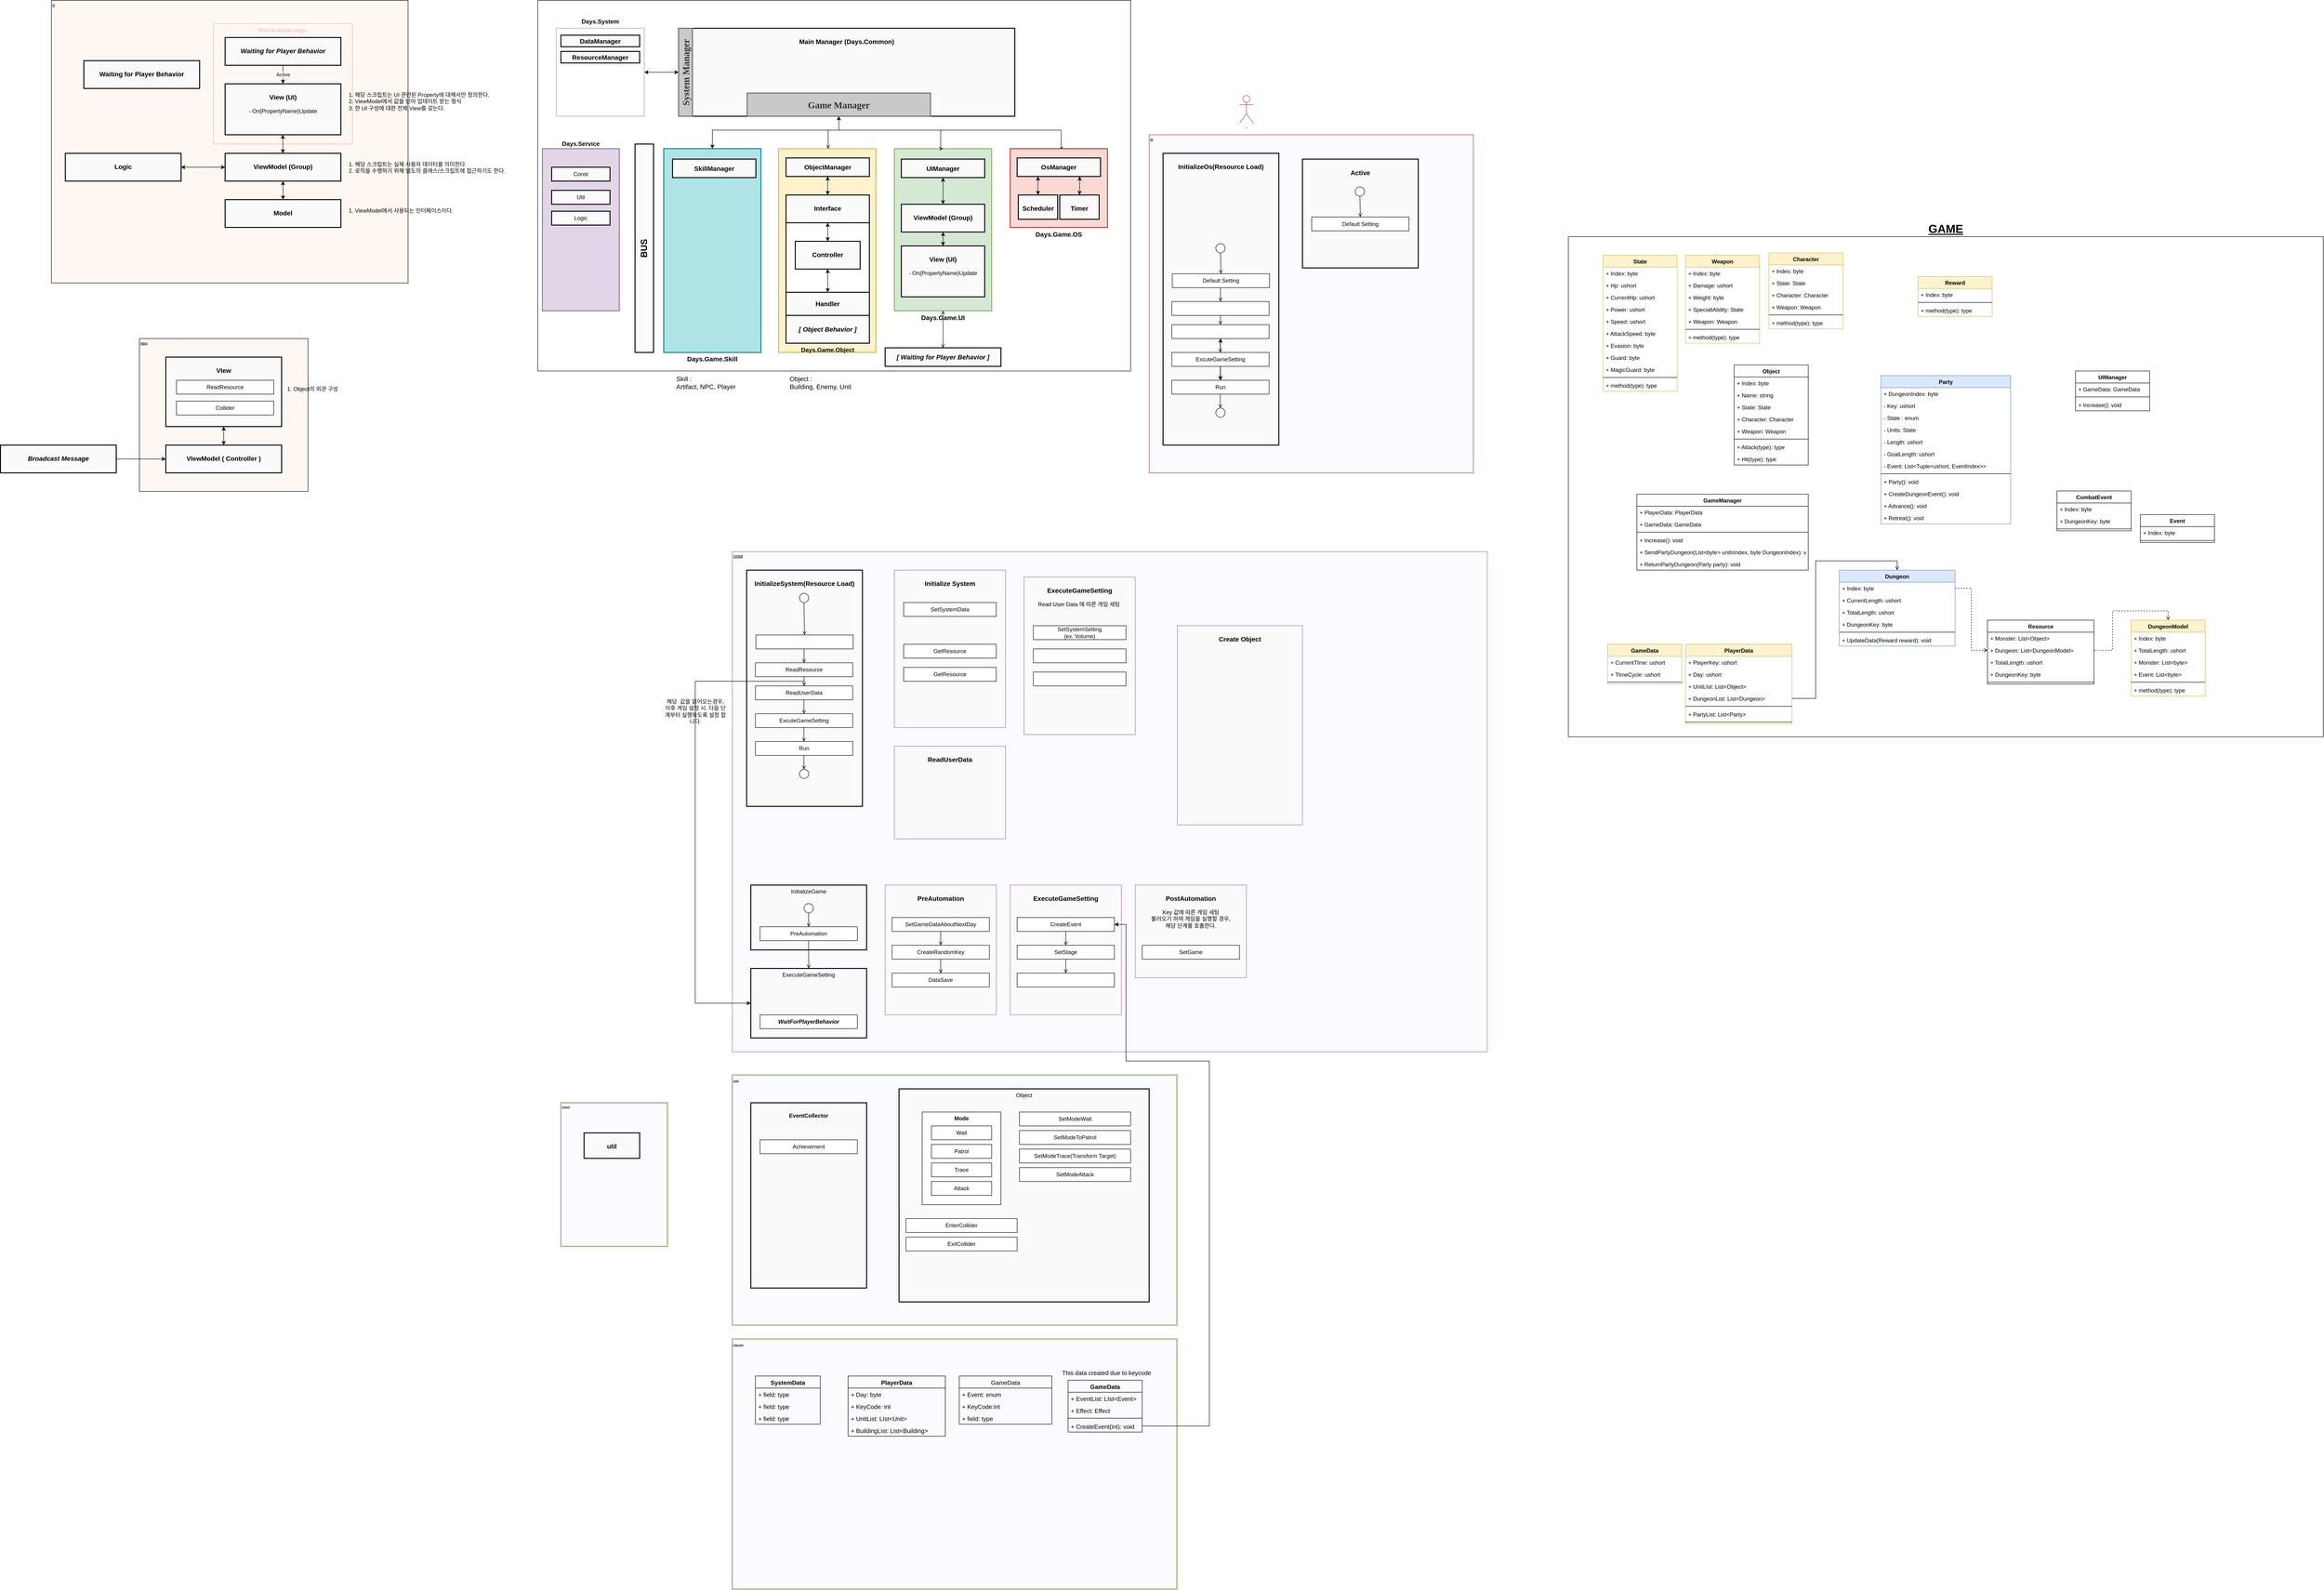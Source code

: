 <mxfile version="16.6.2" type="device"><diagram id="JO6f3JCloO_Fya-hQ_9x" name="Page-1"><mxGraphModel dx="3142" dy="1846" grid="1" gridSize="10" guides="1" tooltips="1" connect="1" arrows="1" fold="1" page="1" pageScale="1" pageWidth="827" pageHeight="1169" math="0" shadow="0"><root><mxCell id="0"/><mxCell id="1" parent="0"/><mxCell id="h2eF0DlOM9UirUltuAFb-12" value="SYSTEM" style="rounded=0;whiteSpace=wrap;html=1;horizontal=1;verticalAlign=top;fillColor=#FAFAFF;strokeColor=#9673a6;align=left;fontSize=5;fontStyle=5" parent="1" vertex="1"><mxGeometry x="-20" y="80" width="1630" height="1080" as="geometry"/></mxCell><mxCell id="Crj_U59DyBL6AB01ClCU-47" value="ExecuteGameSetting" style="rounded=0;whiteSpace=wrap;html=1;fillColor=#FAFAFA;verticalAlign=top;strokeWidth=2;" parent="1" vertex="1"><mxGeometry x="20" y="980" width="250" height="150" as="geometry"/></mxCell><mxCell id="Crj_U59DyBL6AB01ClCU-1" value="" style="rounded=0;whiteSpace=wrap;html=1;horizontal=1;verticalAlign=top;align=left;fontSize=7;fontStyle=5;" parent="1" vertex="1"><mxGeometry x="-440" y="-1110" width="1280" height="800" as="geometry"/></mxCell><mxCell id="WcqTaLWbDKVJUe3xKXew-3" style="edgeStyle=orthogonalEdgeStyle;rounded=0;orthogonalLoop=1;jettySize=auto;html=1;startArrow=classic;startFill=1;" parent="1" source="Crj_U59DyBL6AB01ClCU-41" target="Crj_U59DyBL6AB01ClCU-34" edge="1"><mxGeometry relative="1" as="geometry"/></mxCell><mxCell id="Crj_U59DyBL6AB01ClCU-41" value="&lt;h3&gt;&lt;font style=&quot;font-size: 13px ; line-height: 1&quot;&gt;Days.System&lt;/font&gt;&lt;/h3&gt;" style="rounded=0;whiteSpace=wrap;html=1;fillColor=none;verticalAlign=bottom;strokeWidth=2;labelPosition=center;verticalLabelPosition=top;align=center;strokeColor=#C7C7C7;spacing=-8;" parent="1" vertex="1"><mxGeometry x="-400" y="-1050" width="190" height="190" as="geometry"/></mxCell><mxCell id="Crj_U59DyBL6AB01ClCU-46" value="" style="edgeStyle=orthogonalEdgeStyle;rounded=0;orthogonalLoop=1;jettySize=auto;html=1;fontFamily=Lucida Console;fontSize=11;fontColor=#FFFFFF;startArrow=open;startFill=0;endArrow=open;endFill=0;" parent="1" source="Crj_U59DyBL6AB01ClCU-29" target="Crj_U59DyBL6AB01ClCU-11" edge="1"><mxGeometry relative="1" as="geometry"/></mxCell><mxCell id="Crj_U59DyBL6AB01ClCU-29" value="&lt;font style=&quot;font-size: 14px;&quot;&gt;Days.Game.UI&lt;/font&gt;" style="rounded=0;whiteSpace=wrap;html=1;labelBackgroundColor=none;fontSize=14;strokeWidth=2;verticalAlign=top;fillColor=#d5e8d4;strokeColor=#82b366;labelPosition=center;verticalLabelPosition=bottom;align=center;fontStyle=1" parent="1" vertex="1"><mxGeometry x="330" y="-790" width="210" height="350" as="geometry"/></mxCell><mxCell id="Crj_U59DyBL6AB01ClCU-28" value="" style="rounded=0;whiteSpace=wrap;html=1;labelBackgroundColor=none;fontSize=19;strokeWidth=2;verticalAlign=middle;fillColor=#fff2cc;strokeColor=#d6b656;" parent="1" vertex="1"><mxGeometry x="80" y="-790" width="210" height="440" as="geometry"/></mxCell><mxCell id="Crj_U59DyBL6AB01ClCU-10" value="&lt;b style=&quot;font-size: 13px&quot;&gt;Days.Game.Object&lt;/b&gt;" style="rounded=0;whiteSpace=wrap;html=1;strokeWidth=2;verticalAlign=top;horizontal=1;fontColor=default;labelBackgroundColor=none;fontSize=13;labelPosition=center;verticalLabelPosition=bottom;align=center;" parent="1" vertex="1"><mxGeometry x="96" y="-690" width="180" height="320" as="geometry"/></mxCell><mxCell id="x2AA81q-u42qk1KqpOCe-1" value="UI" style="rounded=0;whiteSpace=wrap;html=1;horizontal=1;verticalAlign=top;align=left;fontSize=5;fontStyle=5;fillColor=#FFF8F2;" parent="1" vertex="1"><mxGeometry x="-1490" y="-1110" width="770" height="610" as="geometry"/></mxCell><mxCell id="dZV6w4OV0nE_quqzcikq-8" value="How to active Logic." style="rounded=0;whiteSpace=wrap;html=1;fillColor=none;strokeColor=#FFA6AC;horizontal=1;verticalAlign=top;fontColor=#FFA6AC;" parent="1" vertex="1"><mxGeometry x="-1140" y="-1060" width="300" height="260" as="geometry"/></mxCell><mxCell id="x2AA81q-u42qk1KqpOCe-13" value="&lt;h3&gt;Waiting for Player Behavior&lt;/h3&gt;" style="rounded=0;whiteSpace=wrap;html=1;fillColor=#FAFAFA;verticalAlign=top;strokeWidth=2;" parent="1" vertex="1"><mxGeometry x="-1420" y="-980" width="250" height="60" as="geometry"/></mxCell><mxCell id="Fb8bJ37ryofL-O8Jvj3l-1" value="&lt;h3&gt;Create Object&lt;/h3&gt;" style="rounded=0;whiteSpace=wrap;html=1;strokeColor=#9673a6;fillColor=#FAFAFA;horizontal=1;verticalAlign=top;" parent="1" vertex="1"><mxGeometry x="941" y="240" width="270" height="430" as="geometry"/></mxCell><mxCell id="Fb8bJ37ryofL-O8Jvj3l-2" value="&lt;h3&gt;InitializeSystem(Resource Load)&lt;/h3&gt;" style="rounded=0;whiteSpace=wrap;html=1;fillColor=#FAFAFA;verticalAlign=top;strokeWidth=2;" parent="1" vertex="1"><mxGeometry x="11" y="120" width="250" height="510" as="geometry"/></mxCell><mxCell id="Fb8bJ37ryofL-O8Jvj3l-3" value="ReadResource" style="rounded=0;whiteSpace=wrap;html=1;strokeWidth=1;" parent="1" vertex="1"><mxGeometry x="30" y="320" width="210" height="30" as="geometry"/></mxCell><mxCell id="Fb8bJ37ryofL-O8Jvj3l-4" value="ReadUserData" style="rounded=0;whiteSpace=wrap;html=1;strokeWidth=1;" parent="1" vertex="1"><mxGeometry x="30" y="370" width="210" height="30" as="geometry"/></mxCell><mxCell id="Fb8bJ37ryofL-O8Jvj3l-5" value="&lt;h3&gt;Initialize System&lt;/h3&gt;" style="rounded=0;whiteSpace=wrap;html=1;strokeColor=#9673a6;fillColor=#FAFAFA;horizontal=1;verticalAlign=top;" parent="1" vertex="1"><mxGeometry x="330" y="120" width="240" height="340" as="geometry"/></mxCell><mxCell id="Fb8bJ37ryofL-O8Jvj3l-6" value="SetSystemData" style="rounded=0;whiteSpace=wrap;html=1;strokeWidth=1;fillColor=#ffffff;" parent="1" vertex="1"><mxGeometry x="350" y="190" width="200" height="30" as="geometry"/></mxCell><mxCell id="Fb8bJ37ryofL-O8Jvj3l-7" value="GetResource" style="rounded=0;whiteSpace=wrap;html=1;strokeWidth=1;fillColor=#ffffff;" parent="1" vertex="1"><mxGeometry x="350" y="280" width="200" height="30" as="geometry"/></mxCell><mxCell id="Fb8bJ37ryofL-O8Jvj3l-8" value="GetResource" style="rounded=0;whiteSpace=wrap;html=1;strokeWidth=1;fillColor=#ffffff;" parent="1" vertex="1"><mxGeometry x="350" y="330" width="200" height="30" as="geometry"/></mxCell><mxCell id="Fb8bJ37ryofL-O8Jvj3l-9" value="ExcuteGameSetting" style="rounded=0;whiteSpace=wrap;html=1;strokeWidth=1;" parent="1" vertex="1"><mxGeometry x="30" y="430" width="210" height="30" as="geometry"/></mxCell><mxCell id="Fb8bJ37ryofL-O8Jvj3l-10" value="&lt;h3&gt;ReadUserData&lt;/h3&gt;" style="rounded=0;whiteSpace=wrap;html=1;strokeColor=#9673a6;fillColor=#FAFAFA;horizontal=1;verticalAlign=top;" parent="1" vertex="1"><mxGeometry x="330" y="500" width="240" height="200" as="geometry"/></mxCell><mxCell id="Fb8bJ37ryofL-O8Jvj3l-12" value="Run" style="rounded=0;whiteSpace=wrap;html=1;strokeWidth=1;" parent="1" vertex="1"><mxGeometry x="30" y="490" width="210" height="30" as="geometry"/></mxCell><mxCell id="Fb8bJ37ryofL-O8Jvj3l-13" value="" style="endArrow=open;html=1;entryX=0.5;entryY=0;entryDx=0;entryDy=0;exitX=0.5;exitY=1;exitDx=0;exitDy=0;endFill=0;" parent="1" source="Fb8bJ37ryofL-O8Jvj3l-3" target="Fb8bJ37ryofL-O8Jvj3l-4" edge="1"><mxGeometry width="50" height="50" relative="1" as="geometry"><mxPoint x="150" y="251" as="sourcePoint"/><mxPoint x="420" y="330" as="targetPoint"/></mxGeometry></mxCell><mxCell id="Fb8bJ37ryofL-O8Jvj3l-14" value="" style="endArrow=open;html=1;entryX=0.5;entryY=0;entryDx=0;entryDy=0;exitX=0.5;exitY=1;exitDx=0;exitDy=0;endFill=0;" parent="1" edge="1"><mxGeometry width="50" height="50" relative="1" as="geometry"><mxPoint x="134.66" y="400" as="sourcePoint"/><mxPoint x="134.66" y="430" as="targetPoint"/></mxGeometry></mxCell><mxCell id="Fb8bJ37ryofL-O8Jvj3l-15" value="" style="endArrow=open;html=1;entryX=0.5;entryY=0;entryDx=0;entryDy=0;exitX=0.5;exitY=1;exitDx=0;exitDy=0;endFill=0;" parent="1" target="Crj_U59DyBL6AB01ClCU-31" edge="1"><mxGeometry width="50" height="50" relative="1" as="geometry"><mxPoint x="134.66" y="190.0" as="sourcePoint"/><mxPoint x="134.66" y="220.0" as="targetPoint"/></mxGeometry></mxCell><mxCell id="Fb8bJ37ryofL-O8Jvj3l-16" value="" style="endArrow=open;html=1;entryX=0.5;entryY=0;entryDx=0;entryDy=0;exitX=0.5;exitY=1;exitDx=0;exitDy=0;endFill=0;" parent="1" edge="1"><mxGeometry width="50" height="50" relative="1" as="geometry"><mxPoint x="134.66" y="460.0" as="sourcePoint"/><mxPoint x="134.66" y="490.0" as="targetPoint"/></mxGeometry></mxCell><mxCell id="Fb8bJ37ryofL-O8Jvj3l-17" value="" style="endArrow=open;html=1;entryX=0.5;entryY=0;entryDx=0;entryDy=0;exitX=0.5;exitY=1;exitDx=0;exitDy=0;endFill=0;" parent="1" edge="1"><mxGeometry width="50" height="50" relative="1" as="geometry"><mxPoint x="134.66" y="520.0" as="sourcePoint"/><mxPoint x="134.66" y="550.0" as="targetPoint"/></mxGeometry></mxCell><mxCell id="Fb8bJ37ryofL-O8Jvj3l-19" value="" style="ellipse;whiteSpace=wrap;html=1;aspect=fixed;strokeWidth=1;fillColor=#ffffff;" parent="1" vertex="1"><mxGeometry x="125" y="170" width="20" height="20" as="geometry"/></mxCell><mxCell id="Fb8bJ37ryofL-O8Jvj3l-20" value="" style="ellipse;whiteSpace=wrap;html=1;aspect=fixed;strokeWidth=1;fillColor=#ffffff;" parent="1" vertex="1"><mxGeometry x="125" y="550" width="20" height="20" as="geometry"/></mxCell><mxCell id="gf9t37EjKK5OmUTHv5Uv-1" value="InitializeGame" style="rounded=0;whiteSpace=wrap;html=1;fillColor=#FAFAFA;verticalAlign=top;strokeWidth=2;" parent="1" vertex="1"><mxGeometry x="20" y="800" width="250" height="140" as="geometry"/></mxCell><mxCell id="gf9t37EjKK5OmUTHv5Uv-2" value="&lt;h3&gt;PreAutomation&lt;/h3&gt;" style="rounded=0;whiteSpace=wrap;html=1;strokeColor=#9673a6;fillColor=#FAFAFA;horizontal=1;verticalAlign=top;" parent="1" vertex="1"><mxGeometry x="310" y="800" width="240" height="280" as="geometry"/></mxCell><mxCell id="gf9t37EjKK5OmUTHv5Uv-3" value="PreAutomation" style="rounded=0;whiteSpace=wrap;html=1;strokeWidth=1;" parent="1" vertex="1"><mxGeometry x="40" y="890" width="210" height="30" as="geometry"/></mxCell><mxCell id="gf9t37EjKK5OmUTHv5Uv-8" value="" style="endArrow=open;html=1;entryX=0.5;entryY=0;entryDx=0;entryDy=0;exitX=0.5;exitY=1;exitDx=0;exitDy=0;endFill=0;" parent="1" target="Crj_U59DyBL6AB01ClCU-47" edge="1"><mxGeometry width="50" height="50" relative="1" as="geometry"><mxPoint x="144.66" y="920" as="sourcePoint"/><mxPoint x="144.66" y="950" as="targetPoint"/></mxGeometry></mxCell><mxCell id="gf9t37EjKK5OmUTHv5Uv-9" value="" style="endArrow=open;html=1;entryX=0.5;entryY=0;entryDx=0;entryDy=0;exitX=0.5;exitY=1;exitDx=0;exitDy=0;endFill=0;" parent="1" target="gf9t37EjKK5OmUTHv5Uv-3" edge="1"><mxGeometry width="50" height="50" relative="1" as="geometry"><mxPoint x="144.66" y="860" as="sourcePoint"/><mxPoint x="144.66" y="890.0" as="targetPoint"/></mxGeometry></mxCell><mxCell id="gf9t37EjKK5OmUTHv5Uv-12" value="" style="ellipse;whiteSpace=wrap;html=1;aspect=fixed;strokeWidth=1;fillColor=#ffffff;" parent="1" vertex="1"><mxGeometry x="135" y="840" width="20" height="20" as="geometry"/></mxCell><mxCell id="gf9t37EjKK5OmUTHv5Uv-14" value="CreateRandomKey" style="rounded=0;whiteSpace=wrap;html=1;strokeWidth=1;" parent="1" vertex="1"><mxGeometry x="325" y="930" width="210" height="30" as="geometry"/></mxCell><mxCell id="gf9t37EjKK5OmUTHv5Uv-15" value="DataSave" style="rounded=0;whiteSpace=wrap;html=1;strokeWidth=1;" parent="1" vertex="1"><mxGeometry x="325" y="990" width="210" height="30" as="geometry"/></mxCell><mxCell id="gf9t37EjKK5OmUTHv5Uv-16" value="" style="endArrow=open;html=1;entryX=0.5;entryY=0;entryDx=0;entryDy=0;exitX=0.5;exitY=1;exitDx=0;exitDy=0;endFill=0;" parent="1" source="gf9t37EjKK5OmUTHv5Uv-14" target="gf9t37EjKK5OmUTHv5Uv-15" edge="1"><mxGeometry width="50" height="50" relative="1" as="geometry"><mxPoint x="445" y="961" as="sourcePoint"/><mxPoint x="715" y="1040" as="targetPoint"/></mxGeometry></mxCell><mxCell id="h2eF0DlOM9UirUltuAFb-1" value="&lt;h3&gt;PostAutomation&lt;/h3&gt;&lt;div&gt;Key 값에 따른 게임 세팅&lt;/div&gt;&lt;div&gt;불러오기 하여 게임을 실행할 경우,&lt;/div&gt;&lt;div&gt;해당 단계를 호출한다.&lt;/div&gt;" style="rounded=0;whiteSpace=wrap;html=1;strokeColor=#9673a6;fillColor=#FAFAFA;horizontal=1;verticalAlign=top;" parent="1" vertex="1"><mxGeometry x="850" y="800" width="240" height="200" as="geometry"/></mxCell><mxCell id="h2eF0DlOM9UirUltuAFb-3" value="SetGame" style="rounded=0;whiteSpace=wrap;html=1;strokeWidth=1;" parent="1" vertex="1"><mxGeometry x="865" y="930" width="210" height="30" as="geometry"/></mxCell><mxCell id="h2eF0DlOM9UirUltuAFb-5" value="&lt;h3&gt;ExecuteGameSetting&lt;/h3&gt;&lt;div&gt;Read User Data 에 따른 게임 세팅&amp;nbsp;&lt;/div&gt;" style="rounded=0;whiteSpace=wrap;html=1;strokeColor=#9673a6;fillColor=#FAFAFA;horizontal=1;verticalAlign=top;" parent="1" vertex="1"><mxGeometry x="610" y="135" width="240" height="340" as="geometry"/></mxCell><mxCell id="h2eF0DlOM9UirUltuAFb-6" value="SetSystemSetting&lt;br&gt;(ex. Volume)" style="rounded=0;whiteSpace=wrap;html=1;strokeWidth=1;fillColor=#ffffff;" parent="1" vertex="1"><mxGeometry x="630" y="240" width="200" height="30" as="geometry"/></mxCell><mxCell id="h2eF0DlOM9UirUltuAFb-7" value="" style="rounded=0;whiteSpace=wrap;html=1;strokeWidth=1;fillColor=#ffffff;" parent="1" vertex="1"><mxGeometry x="630" y="290" width="200" height="30" as="geometry"/></mxCell><mxCell id="h2eF0DlOM9UirUltuAFb-8" value="" style="rounded=0;whiteSpace=wrap;html=1;strokeWidth=1;fillColor=#ffffff;" parent="1" vertex="1"><mxGeometry x="630" y="340" width="200" height="30" as="geometry"/></mxCell><mxCell id="h2eF0DlOM9UirUltuAFb-9" value="SetGameDataAboutNextDay" style="rounded=0;whiteSpace=wrap;html=1;strokeWidth=1;" parent="1" vertex="1"><mxGeometry x="325" y="870" width="210" height="30" as="geometry"/></mxCell><mxCell id="h2eF0DlOM9UirUltuAFb-10" value="" style="endArrow=open;html=1;entryX=0.5;entryY=0;entryDx=0;entryDy=0;exitX=0.5;exitY=1;exitDx=0;exitDy=0;endFill=0;" parent="1" source="h2eF0DlOM9UirUltuAFb-9" edge="1"><mxGeometry width="50" height="50" relative="1" as="geometry"><mxPoint x="445" y="901" as="sourcePoint"/><mxPoint x="430" y="930" as="targetPoint"/></mxGeometry></mxCell><mxCell id="h2eF0DlOM9UirUltuAFb-11" value="&lt;h3 style=&quot;font-size: 4px;&quot;&gt;GAME&lt;/h3&gt;" style="rounded=0;whiteSpace=wrap;html=1;fillColor=#FAFAFF;verticalAlign=top;strokeWidth=2;strokeColor=#82b366;fontSize=4;fontStyle=5;align=left;" parent="1" vertex="1"><mxGeometry x="-20" y="1210" width="960" height="540" as="geometry"/></mxCell><mxCell id="h2eF0DlOM9UirUltuAFb-13" value="&lt;br&gt;EventCollector" style="rounded=0;whiteSpace=wrap;html=1;fillColor=#FAFAFA;verticalAlign=top;strokeWidth=2;fontStyle=1" parent="1" vertex="1"><mxGeometry x="20" y="1270" width="250" height="400" as="geometry"/></mxCell><mxCell id="h2eF0DlOM9UirUltuAFb-15" value="Object" style="rounded=0;whiteSpace=wrap;html=1;fillColor=#FAFAFA;verticalAlign=top;strokeWidth=2;" parent="1" vertex="1"><mxGeometry x="340" y="1240" width="540" height="460" as="geometry"/></mxCell><mxCell id="h2eF0DlOM9UirUltuAFb-16" value="Mode" style="rounded=0;whiteSpace=wrap;html=1;strokeWidth=1;verticalAlign=top;fontStyle=1" parent="1" vertex="1"><mxGeometry x="390" y="1290" width="170" height="200" as="geometry"/></mxCell><mxCell id="h2eF0DlOM9UirUltuAFb-17" value="Patrol" style="rounded=0;whiteSpace=wrap;html=1;strokeWidth=1;" parent="1" vertex="1"><mxGeometry x="410" y="1360" width="130" height="30" as="geometry"/></mxCell><mxCell id="h2eF0DlOM9UirUltuAFb-18" value="Wait" style="rounded=0;whiteSpace=wrap;html=1;strokeWidth=1;" parent="1" vertex="1"><mxGeometry x="410" y="1320" width="130" height="30" as="geometry"/></mxCell><mxCell id="h2eF0DlOM9UirUltuAFb-23" value="Achievement" style="rounded=0;whiteSpace=wrap;html=1;strokeWidth=1;" parent="1" vertex="1"><mxGeometry x="40" y="1350" width="210" height="30" as="geometry"/></mxCell><mxCell id="h2eF0DlOM9UirUltuAFb-26" value="Attack" style="rounded=0;whiteSpace=wrap;html=1;strokeWidth=1;" parent="1" vertex="1"><mxGeometry x="410" y="1440" width="130" height="30" as="geometry"/></mxCell><mxCell id="h2eF0DlOM9UirUltuAFb-27" value="SetModeWait" style="rounded=0;whiteSpace=wrap;html=1;strokeWidth=1;" parent="1" vertex="1"><mxGeometry x="600" y="1290" width="240" height="30" as="geometry"/></mxCell><mxCell id="h2eF0DlOM9UirUltuAFb-28" value="Trace" style="rounded=0;whiteSpace=wrap;html=1;strokeWidth=1;" parent="1" vertex="1"><mxGeometry x="410" y="1400" width="130" height="30" as="geometry"/></mxCell><mxCell id="h2eF0DlOM9UirUltuAFb-29" value="SetModeToPatrol" style="rounded=0;whiteSpace=wrap;html=1;strokeWidth=1;" parent="1" vertex="1"><mxGeometry x="600" y="1330" width="240" height="30" as="geometry"/></mxCell><mxCell id="h2eF0DlOM9UirUltuAFb-30" value="SetModeTrace(Transform Target)" style="rounded=0;whiteSpace=wrap;html=1;strokeWidth=1;" parent="1" vertex="1"><mxGeometry x="600" y="1370" width="240" height="30" as="geometry"/></mxCell><mxCell id="h2eF0DlOM9UirUltuAFb-31" value="SetModeAttack" style="rounded=0;whiteSpace=wrap;html=1;strokeWidth=1;" parent="1" vertex="1"><mxGeometry x="600" y="1410" width="240" height="30" as="geometry"/></mxCell><mxCell id="h2eF0DlOM9UirUltuAFb-37" value="EnterCollider" style="rounded=0;whiteSpace=wrap;html=1;strokeWidth=1;" parent="1" vertex="1"><mxGeometry x="355" y="1520" width="240" height="30" as="geometry"/></mxCell><mxCell id="h2eF0DlOM9UirUltuAFb-38" value="ExitCollider" style="rounded=0;whiteSpace=wrap;html=1;strokeWidth=1;" parent="1" vertex="1"><mxGeometry x="355" y="1560" width="240" height="30" as="geometry"/></mxCell><mxCell id="h2eF0DlOM9UirUltuAFb-39" value="&lt;h3 style=&quot;font-size: 4px&quot;&gt;Player Data&lt;/h3&gt;" style="rounded=0;whiteSpace=wrap;html=1;fillColor=#FAFAFF;verticalAlign=top;strokeWidth=2;strokeColor=#82b366;fontSize=4;fontStyle=5;align=left;" parent="1" vertex="1"><mxGeometry x="-20" y="1780" width="960" height="540" as="geometry"/></mxCell><mxCell id="h2eF0DlOM9UirUltuAFb-42" value="SystemData" style="swimlane;fontStyle=1;childLayout=stackLayout;horizontal=1;startSize=26;fillColor=none;horizontalStack=0;resizeParent=1;resizeParentMax=0;resizeLast=0;collapsible=1;marginBottom=0;fontSize=13;align=center;verticalAlign=top;" parent="1" vertex="1"><mxGeometry x="30" y="1860" width="140" height="104" as="geometry"/></mxCell><mxCell id="h2eF0DlOM9UirUltuAFb-43" value="+ field: type" style="text;strokeColor=none;fillColor=none;align=left;verticalAlign=top;spacingLeft=4;spacingRight=4;overflow=hidden;rotatable=0;points=[[0,0.5],[1,0.5]];portConstraint=eastwest;fontSize=13;" parent="h2eF0DlOM9UirUltuAFb-42" vertex="1"><mxGeometry y="26" width="140" height="26" as="geometry"/></mxCell><mxCell id="h2eF0DlOM9UirUltuAFb-44" value="+ field: type" style="text;strokeColor=none;fillColor=none;align=left;verticalAlign=top;spacingLeft=4;spacingRight=4;overflow=hidden;rotatable=0;points=[[0,0.5],[1,0.5]];portConstraint=eastwest;fontSize=13;" parent="h2eF0DlOM9UirUltuAFb-42" vertex="1"><mxGeometry y="52" width="140" height="26" as="geometry"/></mxCell><mxCell id="h2eF0DlOM9UirUltuAFb-45" value="+ field: type" style="text;strokeColor=none;fillColor=none;align=left;verticalAlign=top;spacingLeft=4;spacingRight=4;overflow=hidden;rotatable=0;points=[[0,0.5],[1,0.5]];portConstraint=eastwest;fontSize=13;" parent="h2eF0DlOM9UirUltuAFb-42" vertex="1"><mxGeometry y="78" width="140" height="26" as="geometry"/></mxCell><mxCell id="h2eF0DlOM9UirUltuAFb-46" value="PlayerData" style="swimlane;fontStyle=1;childLayout=stackLayout;horizontal=1;startSize=26;fillColor=none;horizontalStack=0;resizeParent=1;resizeParentMax=0;resizeLast=0;collapsible=1;marginBottom=0;fontSize=13;align=center;verticalAlign=top;" parent="1" vertex="1"><mxGeometry x="230" y="1860" width="210" height="130" as="geometry"/></mxCell><mxCell id="h2eF0DlOM9UirUltuAFb-47" value="+ Day: byte" style="text;strokeColor=none;fillColor=none;align=left;verticalAlign=top;spacingLeft=4;spacingRight=4;overflow=hidden;rotatable=0;points=[[0,0.5],[1,0.5]];portConstraint=eastwest;fontSize=13;" parent="h2eF0DlOM9UirUltuAFb-46" vertex="1"><mxGeometry y="26" width="210" height="26" as="geometry"/></mxCell><mxCell id="h2eF0DlOM9UirUltuAFb-48" value="+ KeyCode: int" style="text;strokeColor=none;fillColor=none;align=left;verticalAlign=top;spacingLeft=4;spacingRight=4;overflow=hidden;rotatable=0;points=[[0,0.5],[1,0.5]];portConstraint=eastwest;fontSize=13;" parent="h2eF0DlOM9UirUltuAFb-46" vertex="1"><mxGeometry y="52" width="210" height="26" as="geometry"/></mxCell><mxCell id="h2eF0DlOM9UirUltuAFb-54" value="+ UnitList: LIst&lt;Unit&gt;" style="text;strokeColor=none;fillColor=none;align=left;verticalAlign=top;spacingLeft=4;spacingRight=4;overflow=hidden;rotatable=0;points=[[0,0.5],[1,0.5]];portConstraint=eastwest;fontSize=13;" parent="h2eF0DlOM9UirUltuAFb-46" vertex="1"><mxGeometry y="78" width="210" height="26" as="geometry"/></mxCell><mxCell id="h2eF0DlOM9UirUltuAFb-49" value="+ BuildingList: List&lt;Building&gt;" style="text;strokeColor=none;fillColor=none;align=left;verticalAlign=top;spacingLeft=4;spacingRight=4;overflow=hidden;rotatable=0;points=[[0,0.5],[1,0.5]];portConstraint=eastwest;fontSize=13;" parent="h2eF0DlOM9UirUltuAFb-46" vertex="1"><mxGeometry y="104" width="210" height="26" as="geometry"/></mxCell><mxCell id="h2eF0DlOM9UirUltuAFb-50" value="GameData" style="swimlane;fontStyle=0;childLayout=stackLayout;horizontal=1;startSize=26;fillColor=none;horizontalStack=0;resizeParent=1;resizeParentMax=0;resizeLast=0;collapsible=1;marginBottom=0;fontSize=13;align=center;verticalAlign=top;" parent="1" vertex="1"><mxGeometry x="470" y="1860" width="200" height="104" as="geometry"/></mxCell><mxCell id="h2eF0DlOM9UirUltuAFb-51" value="+ Event: enum" style="text;strokeColor=none;fillColor=none;align=left;verticalAlign=top;spacingLeft=4;spacingRight=4;overflow=hidden;rotatable=0;points=[[0,0.5],[1,0.5]];portConstraint=eastwest;fontSize=13;" parent="h2eF0DlOM9UirUltuAFb-50" vertex="1"><mxGeometry y="26" width="200" height="26" as="geometry"/></mxCell><mxCell id="h2eF0DlOM9UirUltuAFb-52" value="+ KeyCode:int " style="text;strokeColor=none;fillColor=none;align=left;verticalAlign=top;spacingLeft=4;spacingRight=4;overflow=hidden;rotatable=0;points=[[0,0.5],[1,0.5]];portConstraint=eastwest;fontSize=13;" parent="h2eF0DlOM9UirUltuAFb-50" vertex="1"><mxGeometry y="52" width="200" height="26" as="geometry"/></mxCell><mxCell id="h2eF0DlOM9UirUltuAFb-53" value="+ field: type" style="text;strokeColor=none;fillColor=none;align=left;verticalAlign=top;spacingLeft=4;spacingRight=4;overflow=hidden;rotatable=0;points=[[0,0.5],[1,0.5]];portConstraint=eastwest;fontSize=13;" parent="h2eF0DlOM9UirUltuAFb-50" vertex="1"><mxGeometry y="78" width="200" height="26" as="geometry"/></mxCell><mxCell id="h2eF0DlOM9UirUltuAFb-55" value="GameData" style="swimlane;fontStyle=1;align=center;verticalAlign=top;childLayout=stackLayout;horizontal=1;startSize=26;horizontalStack=0;resizeParent=1;resizeParentMax=0;resizeLast=0;collapsible=1;marginBottom=0;fontSize=13;fillColor=#FAFAFF;" parent="1" vertex="1"><mxGeometry x="705" y="1869" width="160" height="112" as="geometry"/></mxCell><mxCell id="h2eF0DlOM9UirUltuAFb-56" value="+ EventList: LIst&lt;Event&gt;" style="text;strokeColor=none;fillColor=none;align=left;verticalAlign=top;spacingLeft=4;spacingRight=4;overflow=hidden;rotatable=0;points=[[0,0.5],[1,0.5]];portConstraint=eastwest;fontSize=13;" parent="h2eF0DlOM9UirUltuAFb-55" vertex="1"><mxGeometry y="26" width="160" height="26" as="geometry"/></mxCell><mxCell id="h2eF0DlOM9UirUltuAFb-60" value="+ Effect: Effect" style="text;strokeColor=none;fillColor=none;align=left;verticalAlign=top;spacingLeft=4;spacingRight=4;overflow=hidden;rotatable=0;points=[[0,0.5],[1,0.5]];portConstraint=eastwest;fontSize=13;" parent="h2eF0DlOM9UirUltuAFb-55" vertex="1"><mxGeometry y="52" width="160" height="26" as="geometry"/></mxCell><mxCell id="h2eF0DlOM9UirUltuAFb-57" value="" style="line;strokeWidth=1;fillColor=none;align=left;verticalAlign=middle;spacingTop=-1;spacingLeft=3;spacingRight=3;rotatable=0;labelPosition=right;points=[];portConstraint=eastwest;fontSize=13;" parent="h2eF0DlOM9UirUltuAFb-55" vertex="1"><mxGeometry y="78" width="160" height="8" as="geometry"/></mxCell><mxCell id="h2eF0DlOM9UirUltuAFb-58" value="+ CreateEvent(int): void" style="text;strokeColor=none;fillColor=none;align=left;verticalAlign=top;spacingLeft=4;spacingRight=4;overflow=hidden;rotatable=0;points=[[0,0.5],[1,0.5]];portConstraint=eastwest;fontSize=13;" parent="h2eF0DlOM9UirUltuAFb-55" vertex="1"><mxGeometry y="86" width="160" height="26" as="geometry"/></mxCell><mxCell id="h2eF0DlOM9UirUltuAFb-59" value="&lt;span style=&quot;color: rgb(0 , 0 , 0) ; font-family: &amp;#34;helvetica&amp;#34; ; font-size: 13px ; font-style: normal ; font-weight: 400 ; letter-spacing: normal ; text-align: center ; text-indent: 0px ; text-transform: none ; word-spacing: 0px ; background-color: rgb(248 , 249 , 250) ; display: inline ; float: none&quot;&gt;This data created due to keycode&lt;/span&gt;" style="text;whiteSpace=wrap;html=1;fontSize=13;" parent="1" vertex="1"><mxGeometry x="690" y="1839" width="210" height="30" as="geometry"/></mxCell><mxCell id="h2eF0DlOM9UirUltuAFb-63" value="&lt;h3&gt;ExecuteGameSetting&lt;/h3&gt;" style="rounded=0;whiteSpace=wrap;html=1;strokeColor=#9673a6;fillColor=#FAFAFA;horizontal=1;verticalAlign=top;" parent="1" vertex="1"><mxGeometry x="580" y="800" width="240" height="280" as="geometry"/></mxCell><mxCell id="h2eF0DlOM9UirUltuAFb-64" value="SetStage" style="rounded=0;whiteSpace=wrap;html=1;strokeWidth=1;" parent="1" vertex="1"><mxGeometry x="595" y="930" width="210" height="30" as="geometry"/></mxCell><mxCell id="h2eF0DlOM9UirUltuAFb-65" value="" style="rounded=0;whiteSpace=wrap;html=1;strokeWidth=1;" parent="1" vertex="1"><mxGeometry x="595" y="990" width="210" height="30" as="geometry"/></mxCell><mxCell id="h2eF0DlOM9UirUltuAFb-66" value="" style="endArrow=open;html=1;entryX=0.5;entryY=0;entryDx=0;entryDy=0;exitX=0.5;exitY=1;exitDx=0;exitDy=0;endFill=0;" parent="1" source="h2eF0DlOM9UirUltuAFb-64" target="h2eF0DlOM9UirUltuAFb-65" edge="1"><mxGeometry width="50" height="50" relative="1" as="geometry"><mxPoint x="715" y="961" as="sourcePoint"/><mxPoint x="985" y="1040" as="targetPoint"/></mxGeometry></mxCell><mxCell id="h2eF0DlOM9UirUltuAFb-67" value="CreateEvent" style="rounded=0;whiteSpace=wrap;html=1;strokeWidth=1;" parent="1" vertex="1"><mxGeometry x="595" y="870" width="210" height="30" as="geometry"/></mxCell><mxCell id="h2eF0DlOM9UirUltuAFb-68" value="" style="endArrow=open;html=1;entryX=0.5;entryY=0;entryDx=0;entryDy=0;exitX=0.5;exitY=1;exitDx=0;exitDy=0;endFill=0;" parent="1" source="h2eF0DlOM9UirUltuAFb-67" edge="1"><mxGeometry width="50" height="50" relative="1" as="geometry"><mxPoint x="715" y="901" as="sourcePoint"/><mxPoint x="700" y="930" as="targetPoint"/></mxGeometry></mxCell><mxCell id="h2eF0DlOM9UirUltuAFb-69" style="edgeStyle=orthogonalEdgeStyle;rounded=0;orthogonalLoop=1;jettySize=auto;html=1;entryX=1;entryY=0.5;entryDx=0;entryDy=0;fontSize=13;" parent="1" source="h2eF0DlOM9UirUltuAFb-58" target="h2eF0DlOM9UirUltuAFb-67" edge="1"><mxGeometry relative="1" as="geometry"><Array as="points"><mxPoint x="1010" y="1968"/><mxPoint x="1010" y="1180"/><mxPoint x="830" y="1180"/><mxPoint x="830" y="885"/></Array></mxGeometry></mxCell><mxCell id="TayvSyezCyT285YaWdKb-1" style="edgeStyle=orthogonalEdgeStyle;rounded=0;orthogonalLoop=1;jettySize=auto;html=1;entryX=0;entryY=0.5;entryDx=0;entryDy=0;" parent="1" source="Fb8bJ37ryofL-O8Jvj3l-4" target="Crj_U59DyBL6AB01ClCU-47" edge="1"><mxGeometry relative="1" as="geometry"><Array as="points"><mxPoint x="135" y="360"/><mxPoint x="-100" y="360"/><mxPoint x="-100" y="1055"/></Array></mxGeometry></mxCell><mxCell id="TayvSyezCyT285YaWdKb-2" value="해당&amp;nbsp; 값을 읽어오는경우, 이후 게임 설정 시, 다음 단계부터 실행하도록 설정 합니다." style="text;html=1;strokeColor=none;fillColor=none;align=center;verticalAlign=middle;whiteSpace=wrap;rounded=0;" parent="1" vertex="1"><mxGeometry x="-169" y="410" width="139" height="30" as="geometry"/></mxCell><mxCell id="UqYvlSZIFYsTv_rJY22j-2" value="&lt;h3&gt;Model&lt;/h3&gt;" style="rounded=0;whiteSpace=wrap;html=1;fillColor=#FAFAFA;verticalAlign=top;strokeWidth=2;" parent="1" vertex="1"><mxGeometry x="-1115" y="-680" width="250" height="60" as="geometry"/></mxCell><mxCell id="UqYvlSZIFYsTv_rJY22j-3" value="&lt;h3&gt;View (UI)&lt;/h3&gt;&lt;div&gt;&lt;span&gt;- On{PropertyName}Update&lt;/span&gt;&lt;br&gt;&lt;/div&gt;&lt;div&gt;&lt;br&gt;&lt;/div&gt;" style="rounded=0;whiteSpace=wrap;html=1;fillColor=#FAFAFA;verticalAlign=top;strokeWidth=2;" parent="1" vertex="1"><mxGeometry x="-1115" y="-930" width="250" height="110" as="geometry"/></mxCell><mxCell id="UqYvlSZIFYsTv_rJY22j-4" value="&lt;h3&gt;ViewModel (Group)&lt;/h3&gt;" style="rounded=0;whiteSpace=wrap;html=1;fillColor=#FAFAFA;verticalAlign=top;strokeWidth=2;" parent="1" vertex="1"><mxGeometry x="-1115" y="-780" width="250" height="60" as="geometry"/></mxCell><mxCell id="UqYvlSZIFYsTv_rJY22j-5" value="&lt;div style=&quot;font-family: &amp;#34;helvetica&amp;#34; ; font-size: 12px ; font-style: normal ; font-weight: 400 ; letter-spacing: normal ; text-indent: 0px ; text-transform: none ; word-spacing: 0px&quot;&gt;1. 해당 스크립트는 UI 관련된 Property에 대해서만 정의한다.&lt;/div&gt;&lt;div style=&quot;font-family: &amp;#34;helvetica&amp;#34; ; font-size: 12px ; font-style: normal ; font-weight: 400 ; letter-spacing: normal ; text-indent: 0px ; text-transform: none ; word-spacing: 0px&quot;&gt;2. ViewModel에서 값을 받아 업데이트 받는 형식&lt;/div&gt;&lt;div style=&quot;font-family: &amp;#34;helvetica&amp;#34; ; font-size: 12px ; font-style: normal ; font-weight: 400 ; letter-spacing: normal ; text-indent: 0px ; text-transform: none ; word-spacing: 0px&quot;&gt;3. 한 UI 구성에 대한 전체 View를 갖는다.&lt;/div&gt;" style="text;whiteSpace=wrap;html=1;fillColor=none;align=left;fontColor=default;labelBackgroundColor=none;" parent="1" vertex="1"><mxGeometry x="-850" y="-920" width="350" height="60" as="geometry"/></mxCell><mxCell id="UqYvlSZIFYsTv_rJY22j-6" value="1. 해당 스크립트는 실제 사용자 데이터를 의미한다.&lt;br&gt;2. 로직을 수행하기 위해 별도의 클래스/스크립트에 접근하기도 한다." style="text;whiteSpace=wrap;html=1;fillColor=none;align=left;fontColor=default;labelBackgroundColor=none;" parent="1" vertex="1"><mxGeometry x="-850" y="-770" width="380" height="60" as="geometry"/></mxCell><mxCell id="UqYvlSZIFYsTv_rJY22j-7" value="1. ViewModel에서 사용되는 인터페이스이다.&amp;nbsp;" style="text;whiteSpace=wrap;html=1;fillColor=none;align=left;fontColor=default;labelBackgroundColor=none;" parent="1" vertex="1"><mxGeometry x="-850" y="-670" width="350" height="60" as="geometry"/></mxCell><mxCell id="UqYvlSZIFYsTv_rJY22j-8" value="&lt;h3&gt;Logic&lt;/h3&gt;" style="rounded=0;whiteSpace=wrap;html=1;fillColor=#FAFAFA;verticalAlign=top;strokeWidth=2;" parent="1" vertex="1"><mxGeometry x="-1460" y="-780" width="250" height="60" as="geometry"/></mxCell><mxCell id="UqYvlSZIFYsTv_rJY22j-9" value="Common" style="rounded=0;whiteSpace=wrap;html=1;fillColor=#FAFAFF;verticalAlign=top;strokeWidth=2;strokeColor=#82b366;fontSize=4;fontStyle=5;align=left;" parent="1" vertex="1"><mxGeometry x="-390" y="1270" width="230" height="310" as="geometry"/></mxCell><mxCell id="UqYvlSZIFYsTv_rJY22j-11" value="&lt;h3&gt;util&lt;/h3&gt;" style="rounded=0;whiteSpace=wrap;html=1;fillColor=#FAFAFA;verticalAlign=top;strokeWidth=2;" parent="1" vertex="1"><mxGeometry x="-340" y="1335" width="120" height="55" as="geometry"/></mxCell><mxCell id="UqYvlSZIFYsTv_rJY22j-12" value="" style="endArrow=classic;startArrow=classic;html=1;rounded=0;fontColor=default;exitX=0.5;exitY=0;exitDx=0;exitDy=0;entryX=0.5;entryY=1;entryDx=0;entryDy=0;" parent="1" source="UqYvlSZIFYsTv_rJY22j-2" target="UqYvlSZIFYsTv_rJY22j-4" edge="1"><mxGeometry width="50" height="50" relative="1" as="geometry"><mxPoint x="-1010" y="-680" as="sourcePoint"/><mxPoint x="-960" y="-730" as="targetPoint"/></mxGeometry></mxCell><mxCell id="UqYvlSZIFYsTv_rJY22j-14" value="" style="endArrow=classic;startArrow=classic;html=1;rounded=0;fontColor=default;exitX=0.5;exitY=0;exitDx=0;exitDy=0;entryX=0.5;entryY=1;entryDx=0;entryDy=0;" parent="1" edge="1"><mxGeometry width="50" height="50" relative="1" as="geometry"><mxPoint x="-990.29" y="-780" as="sourcePoint"/><mxPoint x="-990.29" y="-820" as="targetPoint"/></mxGeometry></mxCell><mxCell id="UqYvlSZIFYsTv_rJY22j-15" value="" style="endArrow=classic;startArrow=classic;html=1;rounded=0;fontColor=default;exitX=1;exitY=0.5;exitDx=0;exitDy=0;entryX=0;entryY=0.5;entryDx=0;entryDy=0;" parent="1" source="UqYvlSZIFYsTv_rJY22j-8" target="UqYvlSZIFYsTv_rJY22j-4" edge="1"><mxGeometry width="50" height="50" relative="1" as="geometry"><mxPoint x="-1190.0" y="-720" as="sourcePoint"/><mxPoint x="-1190.0" y="-760" as="targetPoint"/></mxGeometry></mxCell><mxCell id="UqYvlSZIFYsTv_rJY22j-22" value="Active" style="edgeStyle=orthogonalEdgeStyle;rounded=0;orthogonalLoop=1;jettySize=auto;html=1;fontColor=default;entryX=0.5;entryY=0;entryDx=0;entryDy=0;" parent="1" source="UqYvlSZIFYsTv_rJY22j-21" target="UqYvlSZIFYsTv_rJY22j-3" edge="1"><mxGeometry relative="1" as="geometry"/></mxCell><mxCell id="UqYvlSZIFYsTv_rJY22j-21" value="&lt;h3&gt;Waiting for Player Behavior&lt;/h3&gt;" style="rounded=0;html=1;fillColor=#FAFAFA;verticalAlign=top;strokeWidth=2;labelBackgroundColor=none;labelBorderColor=none;whiteSpace=wrap;fontStyle=2" parent="1" vertex="1"><mxGeometry x="-1115" y="-1030" width="250" height="60" as="geometry"/></mxCell><mxCell id="dZV6w4OV0nE_quqzcikq-1" value="Object" style="rounded=0;whiteSpace=wrap;html=1;horizontal=1;verticalAlign=top;align=left;fontSize=5;fontStyle=5;fillColor=#FFF8F2;" parent="1" vertex="1"><mxGeometry x="-1300" y="-380" width="364" height="330" as="geometry"/></mxCell><mxCell id="dZV6w4OV0nE_quqzcikq-4" style="edgeStyle=orthogonalEdgeStyle;rounded=0;orthogonalLoop=1;jettySize=auto;html=1;entryX=0.5;entryY=0;entryDx=0;entryDy=0;startArrow=classic;startFill=1;" parent="1" source="dZV6w4OV0nE_quqzcikq-2" target="dZV6w4OV0nE_quqzcikq-3" edge="1"><mxGeometry relative="1" as="geometry"><Array as="points"><mxPoint x="-1118" y="-170"/><mxPoint x="-1118" y="-170"/></Array></mxGeometry></mxCell><mxCell id="dZV6w4OV0nE_quqzcikq-2" value="&lt;h3&gt;VIew&lt;/h3&gt;" style="rounded=0;whiteSpace=wrap;html=1;fillColor=#FAFAFA;verticalAlign=top;strokeWidth=2;" parent="1" vertex="1"><mxGeometry x="-1243" y="-340" width="250" height="150" as="geometry"/></mxCell><mxCell id="dZV6w4OV0nE_quqzcikq-3" value="&lt;h3&gt;VIewModel ( Controller )&lt;/h3&gt;" style="rounded=0;whiteSpace=wrap;html=1;fillColor=#FAFAFA;verticalAlign=top;strokeWidth=2;" parent="1" vertex="1"><mxGeometry x="-1243" y="-150" width="250" height="60" as="geometry"/></mxCell><mxCell id="dZV6w4OV0nE_quqzcikq-5" value="&lt;div style=&quot;font-family: &amp;#34;helvetica&amp;#34; ; font-size: 12px ; font-style: normal ; font-weight: 400 ; letter-spacing: normal ; text-indent: 0px ; text-transform: none ; word-spacing: 0px&quot;&gt;1. Object의 외관 구성&lt;br&gt;&lt;/div&gt;" style="text;whiteSpace=wrap;html=1;fillColor=none;align=left;fontColor=default;labelBackgroundColor=none;" parent="1" vertex="1"><mxGeometry x="-983" y="-285" width="145" height="40" as="geometry"/></mxCell><mxCell id="dZV6w4OV0nE_quqzcikq-6" value="ReadResource" style="rounded=0;whiteSpace=wrap;html=1;strokeWidth=1;" parent="1" vertex="1"><mxGeometry x="-1220" y="-290" width="210" height="30" as="geometry"/></mxCell><mxCell id="dZV6w4OV0nE_quqzcikq-7" value="Collider" style="rounded=0;whiteSpace=wrap;html=1;strokeWidth=1;" parent="1" vertex="1"><mxGeometry x="-1220" y="-245" width="210" height="30" as="geometry"/></mxCell><mxCell id="dZV6w4OV0nE_quqzcikq-11" style="edgeStyle=orthogonalEdgeStyle;rounded=0;orthogonalLoop=1;jettySize=auto;html=1;entryX=0;entryY=0.5;entryDx=0;entryDy=0;fontColor=#FFA6AC;startArrow=none;startFill=0;" parent="1" source="dZV6w4OV0nE_quqzcikq-10" target="dZV6w4OV0nE_quqzcikq-3" edge="1"><mxGeometry relative="1" as="geometry"/></mxCell><mxCell id="dZV6w4OV0nE_quqzcikq-10" value="&lt;h3&gt;Broadcast Message&lt;/h3&gt;" style="rounded=0;whiteSpace=wrap;html=1;fillColor=#FAFAFA;verticalAlign=top;strokeWidth=2;fontStyle=2" parent="1" vertex="1"><mxGeometry x="-1600" y="-150" width="250" height="60" as="geometry"/></mxCell><mxCell id="Crj_U59DyBL6AB01ClCU-2" value="&lt;h3&gt;Main Manager (Days.Common)&lt;/h3&gt;" style="rounded=0;whiteSpace=wrap;html=1;fillColor=#FAFAFA;verticalAlign=top;strokeWidth=2;" parent="1" vertex="1"><mxGeometry x="-136" y="-1050" width="726" height="190" as="geometry"/></mxCell><mxCell id="Crj_U59DyBL6AB01ClCU-17" style="edgeStyle=orthogonalEdgeStyle;rounded=0;orthogonalLoop=1;jettySize=auto;html=1;exitX=0.5;exitY=1;exitDx=0;exitDy=0;entryX=0.5;entryY=0;entryDx=0;entryDy=0;fontSize=13;fontColor=default;startArrow=classic;startFill=1;" parent="1" source="Crj_U59DyBL6AB01ClCU-3" target="Crj_U59DyBL6AB01ClCU-10" edge="1"><mxGeometry relative="1" as="geometry"/></mxCell><mxCell id="Crj_U59DyBL6AB01ClCU-3" value="&lt;h3&gt;ObjectManager&lt;/h3&gt;" style="rounded=0;whiteSpace=wrap;html=1;fillColor=#FAFAFA;verticalAlign=middle;strokeWidth=2;" parent="1" vertex="1"><mxGeometry x="96" y="-770" width="180" height="40" as="geometry"/></mxCell><mxCell id="Crj_U59DyBL6AB01ClCU-4" value="&lt;h3&gt;UIManager&lt;/h3&gt;" style="rounded=0;whiteSpace=wrap;html=1;fillColor=#FAFAFA;verticalAlign=middle;strokeWidth=2;" parent="1" vertex="1"><mxGeometry x="345" y="-767.5" width="180" height="40" as="geometry"/></mxCell><mxCell id="Crj_U59DyBL6AB01ClCU-5" value="&lt;h3&gt;DataManager&lt;/h3&gt;" style="rounded=0;whiteSpace=wrap;html=1;fillColor=#FAFAFA;verticalAlign=middle;strokeWidth=2;" parent="1" vertex="1"><mxGeometry x="-390" y="-1035" width="170" height="25" as="geometry"/></mxCell><mxCell id="Crj_U59DyBL6AB01ClCU-18" style="edgeStyle=orthogonalEdgeStyle;rounded=0;orthogonalLoop=1;jettySize=auto;html=1;exitX=0.5;exitY=1;exitDx=0;exitDy=0;entryX=0.5;entryY=0;entryDx=0;entryDy=0;fontSize=13;fontColor=default;startArrow=classic;startFill=1;" parent="1" source="Crj_U59DyBL6AB01ClCU-6" target="Crj_U59DyBL6AB01ClCU-8" edge="1"><mxGeometry relative="1" as="geometry"/></mxCell><mxCell id="Crj_U59DyBL6AB01ClCU-6" value="&lt;h3&gt;Interface&lt;/h3&gt;" style="rounded=0;whiteSpace=wrap;html=1;fillColor=#FAFAFA;verticalAlign=top;strokeWidth=2;" parent="1" vertex="1"><mxGeometry x="96" y="-690" width="180" height="60" as="geometry"/></mxCell><mxCell id="Crj_U59DyBL6AB01ClCU-19" style="edgeStyle=orthogonalEdgeStyle;rounded=0;orthogonalLoop=1;jettySize=auto;html=1;exitX=0.5;exitY=1;exitDx=0;exitDy=0;entryX=0.5;entryY=0;entryDx=0;entryDy=0;fontSize=13;fontColor=default;startArrow=classic;startFill=1;" parent="1" source="Crj_U59DyBL6AB01ClCU-8" target="Crj_U59DyBL6AB01ClCU-9" edge="1"><mxGeometry relative="1" as="geometry"/></mxCell><mxCell id="Crj_U59DyBL6AB01ClCU-8" value="&lt;h3&gt;Controller&lt;/h3&gt;" style="rounded=0;whiteSpace=wrap;html=1;fillColor=#FAFAFA;verticalAlign=top;strokeWidth=2;" parent="1" vertex="1"><mxGeometry x="116" y="-590" width="140" height="60" as="geometry"/></mxCell><mxCell id="Crj_U59DyBL6AB01ClCU-9" value="&lt;h3&gt;Handler&lt;/h3&gt;" style="rounded=0;whiteSpace=wrap;html=1;fillColor=#FAFAFA;verticalAlign=middle;strokeWidth=2;" parent="1" vertex="1"><mxGeometry x="96" y="-480" width="180" height="50" as="geometry"/></mxCell><mxCell id="Crj_U59DyBL6AB01ClCU-11" value="&lt;h3&gt;[ Waiting for Player Behavior ]&lt;/h3&gt;" style="rounded=0;html=1;fillColor=#FAFAFA;verticalAlign=middle;strokeWidth=2;labelBackgroundColor=none;labelBorderColor=none;whiteSpace=wrap;fontStyle=2" parent="1" vertex="1"><mxGeometry x="310" y="-360" width="250" height="40" as="geometry"/></mxCell><mxCell id="Crj_U59DyBL6AB01ClCU-15" style="edgeStyle=orthogonalEdgeStyle;rounded=0;orthogonalLoop=1;jettySize=auto;html=1;exitX=0.5;exitY=0;exitDx=0;exitDy=0;entryX=0.5;entryY=1;entryDx=0;entryDy=0;fontSize=13;fontColor=default;startArrow=classic;startFill=1;" parent="1" source="Crj_U59DyBL6AB01ClCU-12" target="Crj_U59DyBL6AB01ClCU-14" edge="1"><mxGeometry relative="1" as="geometry"/></mxCell><mxCell id="Crj_U59DyBL6AB01ClCU-12" value="&lt;h3&gt;View (UI)&lt;/h3&gt;&lt;div&gt;&lt;span&gt;- On{PropertyName}Update&lt;/span&gt;&lt;br&gt;&lt;/div&gt;&lt;div&gt;&lt;br&gt;&lt;/div&gt;" style="rounded=0;whiteSpace=wrap;html=1;fillColor=#FAFAFA;verticalAlign=top;strokeWidth=2;" parent="1" vertex="1"><mxGeometry x="345" y="-580" width="180" height="110" as="geometry"/></mxCell><mxCell id="Crj_U59DyBL6AB01ClCU-16" style="edgeStyle=orthogonalEdgeStyle;rounded=0;orthogonalLoop=1;jettySize=auto;html=1;exitX=0.5;exitY=0;exitDx=0;exitDy=0;entryX=0.5;entryY=1;entryDx=0;entryDy=0;fontSize=13;fontColor=default;startArrow=classic;startFill=1;" parent="1" source="Crj_U59DyBL6AB01ClCU-14" target="Crj_U59DyBL6AB01ClCU-4" edge="1"><mxGeometry relative="1" as="geometry"/></mxCell><mxCell id="Crj_U59DyBL6AB01ClCU-14" value="&lt;h3&gt;ViewModel (Group)&lt;/h3&gt;" style="rounded=0;whiteSpace=wrap;html=1;fillColor=#FAFAFA;verticalAlign=top;strokeWidth=2;" parent="1" vertex="1"><mxGeometry x="345" y="-670" width="180" height="60" as="geometry"/></mxCell><mxCell id="Crj_U59DyBL6AB01ClCU-20" value="&lt;h3&gt;[ Object Behavior ]&lt;/h3&gt;" style="rounded=0;html=1;fillColor=#FAFAFA;verticalAlign=middle;strokeWidth=2;labelBackgroundColor=none;labelBorderColor=none;whiteSpace=wrap;fontStyle=2" parent="1" vertex="1"><mxGeometry x="96" y="-430" width="180" height="60" as="geometry"/></mxCell><mxCell id="Crj_U59DyBL6AB01ClCU-24" value="&lt;b&gt;Days.Service&lt;/b&gt;" style="rounded=0;whiteSpace=wrap;html=1;labelBackgroundColor=none;fontSize=13;strokeWidth=2;verticalAlign=bottom;fillColor=#e1d5e7;strokeColor=#9673a6;labelPosition=center;verticalLabelPosition=top;align=center;" parent="1" vertex="1"><mxGeometry x="-430" y="-790" width="166" height="350" as="geometry"/></mxCell><mxCell id="Crj_U59DyBL6AB01ClCU-25" value="Util" style="rounded=0;whiteSpace=wrap;html=1;fillColor=#FAFAFA;verticalAlign=middle;strokeWidth=2;" parent="1" vertex="1"><mxGeometry x="-410" y="-700" width="126" height="30" as="geometry"/></mxCell><mxCell id="Crj_U59DyBL6AB01ClCU-27" value="BUS" style="rounded=0;whiteSpace=wrap;html=1;fillColor=#FAFAFA;verticalAlign=middle;strokeWidth=2;horizontal=0;fontStyle=1;fontSize=19;" parent="1" vertex="1"><mxGeometry x="-230" y="-800" width="40" height="450" as="geometry"/></mxCell><mxCell id="Crj_U59DyBL6AB01ClCU-30" value="ReadResource" style="rounded=0;whiteSpace=wrap;html=1;strokeWidth=1;" parent="1" vertex="1"><mxGeometry x="30" y="320" width="210" height="30" as="geometry"/></mxCell><mxCell id="Crj_U59DyBL6AB01ClCU-32" style="edgeStyle=orthogonalEdgeStyle;rounded=0;orthogonalLoop=1;jettySize=auto;html=1;exitX=0.5;exitY=1;exitDx=0;exitDy=0;entryX=0.5;entryY=0;entryDx=0;entryDy=0;fontSize=19;fontColor=default;startArrow=none;startFill=0;endArrow=open;endFill=0;" parent="1" source="Crj_U59DyBL6AB01ClCU-31" target="Crj_U59DyBL6AB01ClCU-30" edge="1"><mxGeometry relative="1" as="geometry"/></mxCell><mxCell id="Crj_U59DyBL6AB01ClCU-31" value="" style="rounded=0;whiteSpace=wrap;html=1;strokeWidth=1;" parent="1" vertex="1"><mxGeometry x="31" y="260" width="210" height="30" as="geometry"/></mxCell><mxCell id="Crj_U59DyBL6AB01ClCU-44" style="edgeStyle=orthogonalEdgeStyle;rounded=0;orthogonalLoop=1;jettySize=auto;html=1;exitX=0.5;exitY=1;exitDx=0;exitDy=0;entryX=0.5;entryY=0;entryDx=0;entryDy=0;fontFamily=Lucida Console;fontSize=11;fontColor=#FFFFFF;startArrow=open;startFill=0;endArrow=open;endFill=0;" parent="1" source="Crj_U59DyBL6AB01ClCU-33" edge="1"><mxGeometry relative="1" as="geometry"><Array as="points"><mxPoint x="210" y="-830"/><mxPoint x="187" y="-830"/></Array><mxPoint x="231" y="-860" as="sourcePoint"/><mxPoint x="187" y="-790" as="targetPoint"/></mxGeometry></mxCell><mxCell id="Crj_U59DyBL6AB01ClCU-45" style="edgeStyle=orthogonalEdgeStyle;rounded=0;orthogonalLoop=1;jettySize=auto;html=1;exitX=0.5;exitY=1;exitDx=0;exitDy=0;entryX=0.5;entryY=0;entryDx=0;entryDy=0;fontFamily=Lucida Console;fontSize=11;fontColor=#FFFFFF;startArrow=open;startFill=0;endArrow=open;endFill=0;" parent="1" source="Crj_U59DyBL6AB01ClCU-33" target="Crj_U59DyBL6AB01ClCU-29" edge="1"><mxGeometry relative="1" as="geometry"><Array as="points"><mxPoint x="210" y="-830"/><mxPoint x="430" y="-830"/><mxPoint x="430" y="-790"/></Array></mxGeometry></mxCell><mxCell id="WcqTaLWbDKVJUe3xKXew-2" style="edgeStyle=orthogonalEdgeStyle;rounded=0;orthogonalLoop=1;jettySize=auto;html=1;exitX=0.5;exitY=1;exitDx=0;exitDy=0;entryX=0.5;entryY=0;entryDx=0;entryDy=0;" parent="1" source="Crj_U59DyBL6AB01ClCU-33" target="WcqTaLWbDKVJUe3xKXew-1" edge="1"><mxGeometry relative="1" as="geometry"><Array as="points"><mxPoint x="210" y="-830"/><mxPoint x="690" y="-830"/><mxPoint x="690" y="-790"/></Array></mxGeometry></mxCell><mxCell id="Crj_U59DyBL6AB01ClCU-33" value="&lt;h3 style=&quot;font-size: 20px&quot;&gt;Game Manager&lt;/h3&gt;" style="rounded=0;whiteSpace=wrap;html=1;fillColor=#C9C9C9;verticalAlign=middle;strokeWidth=2;fontFamily=Lucida Console;fontSize=20;fontColor=#333333;strokeColor=#666666;" parent="1" vertex="1"><mxGeometry x="12" y="-910" width="396" height="50" as="geometry"/></mxCell><mxCell id="Crj_U59DyBL6AB01ClCU-34" value="&lt;h3 style=&quot;font-size: 20px;&quot;&gt;System Manager&lt;/h3&gt;" style="rounded=0;whiteSpace=wrap;html=1;fillColor=#C9C9C9;verticalAlign=middle;strokeWidth=2;horizontal=0;fontSize=20;fontFamily=Lucida Console;fontColor=#333333;strokeColor=#666666;" parent="1" vertex="1"><mxGeometry x="-136" y="-1050" width="30" height="190" as="geometry"/></mxCell><mxCell id="Crj_U59DyBL6AB01ClCU-36" value="&lt;h3&gt;ResourceManager&lt;/h3&gt;" style="rounded=0;whiteSpace=wrap;html=1;fillColor=#FAFAFA;verticalAlign=middle;strokeWidth=2;" parent="1" vertex="1"><mxGeometry x="-390" y="-1000" width="170" height="25" as="geometry"/></mxCell><mxCell id="Crj_U59DyBL6AB01ClCU-37" value="Logic" style="rounded=0;whiteSpace=wrap;html=1;fillColor=#FAFAFA;verticalAlign=middle;strokeWidth=2;" parent="1" vertex="1"><mxGeometry x="-410" y="-655" width="126" height="30" as="geometry"/></mxCell><mxCell id="Crj_U59DyBL6AB01ClCU-38" value="Const" style="rounded=0;whiteSpace=wrap;html=1;fillColor=#FAFAFA;verticalAlign=middle;strokeWidth=2;" parent="1" vertex="1"><mxGeometry x="-410" y="-750" width="126" height="30" as="geometry"/></mxCell><mxCell id="gf9t37EjKK5OmUTHv5Uv-6" value="&lt;b&gt;&lt;i&gt;WaitForPlayerBehavior&lt;/i&gt;&lt;/b&gt;" style="rounded=0;whiteSpace=wrap;html=1;strokeWidth=1;" parent="1" vertex="1"><mxGeometry x="40" y="1080" width="210" height="30" as="geometry"/></mxCell><mxCell id="WcqTaLWbDKVJUe3xKXew-1" value="&lt;font style=&quot;font-size: 14px&quot;&gt;Days.Game.OS&lt;/font&gt;" style="rounded=0;whiteSpace=wrap;html=1;labelBackgroundColor=none;fontSize=14;strokeWidth=2;verticalAlign=top;fillColor=#fad9d5;strokeColor=#ae4132;labelPosition=center;verticalLabelPosition=bottom;align=center;fontStyle=1" parent="1" vertex="1"><mxGeometry x="580" y="-790" width="210" height="170" as="geometry"/></mxCell><mxCell id="K7suvJ_iLIH9OYKECKG_-3" style="edgeStyle=orthogonalEdgeStyle;rounded=0;orthogonalLoop=1;jettySize=auto;html=1;exitX=0.75;exitY=1;exitDx=0;exitDy=0;entryX=0.5;entryY=0;entryDx=0;entryDy=0;startArrow=classic;startFill=1;" parent="1" source="WcqTaLWbDKVJUe3xKXew-4" target="K7suvJ_iLIH9OYKECKG_-1" edge="1"><mxGeometry relative="1" as="geometry"/></mxCell><mxCell id="WcqTaLWbDKVJUe3xKXew-4" value="&lt;h3&gt;OsManager&lt;/h3&gt;" style="rounded=0;whiteSpace=wrap;html=1;fillColor=#FAFAFA;verticalAlign=middle;strokeWidth=2;" parent="1" vertex="1"><mxGeometry x="595" y="-770" width="180" height="40" as="geometry"/></mxCell><mxCell id="WcqTaLWbDKVJUe3xKXew-40" style="edgeStyle=orthogonalEdgeStyle;rounded=0;orthogonalLoop=1;jettySize=auto;html=1;startArrow=classic;startFill=1;entryX=0.25;entryY=1;entryDx=0;entryDy=0;" parent="1" source="WcqTaLWbDKVJUe3xKXew-5" target="WcqTaLWbDKVJUe3xKXew-4" edge="1"><mxGeometry relative="1" as="geometry"/></mxCell><mxCell id="WcqTaLWbDKVJUe3xKXew-5" value="&lt;h3&gt;Scheduler&lt;/h3&gt;" style="rounded=0;whiteSpace=wrap;html=1;fillColor=#FAFAFA;verticalAlign=top;strokeWidth=2;" parent="1" vertex="1"><mxGeometry x="597.5" y="-690" width="85" height="52.5" as="geometry"/></mxCell><mxCell id="WcqTaLWbDKVJUe3xKXew-6" value="Os" style="rounded=0;whiteSpace=wrap;html=1;horizontal=1;verticalAlign=top;fillColor=#FAFAFF;strokeColor=#A63D35;align=left;fontSize=5;fontStyle=5" parent="1" vertex="1"><mxGeometry x="880" y="-820" width="700" height="730" as="geometry"/></mxCell><mxCell id="WcqTaLWbDKVJUe3xKXew-7" value="&lt;h3&gt;InitializeOs(Resource Load)&lt;/h3&gt;" style="rounded=0;whiteSpace=wrap;html=1;fillColor=#FAFAFA;verticalAlign=top;strokeWidth=2;" parent="1" vertex="1"><mxGeometry x="910" y="-780" width="250" height="630" as="geometry"/></mxCell><mxCell id="WcqTaLWbDKVJUe3xKXew-8" value="ReadResource" style="rounded=0;whiteSpace=wrap;html=1;strokeWidth=1;" parent="1" vertex="1"><mxGeometry x="929" y="-460" width="210" height="30" as="geometry"/></mxCell><mxCell id="WcqTaLWbDKVJUe3xKXew-24" value="" style="edgeStyle=orthogonalEdgeStyle;rounded=0;orthogonalLoop=1;jettySize=auto;html=1;startArrow=classic;startFill=1;" parent="1" source="WcqTaLWbDKVJUe3xKXew-9" target="WcqTaLWbDKVJUe3xKXew-11" edge="1"><mxGeometry relative="1" as="geometry"/></mxCell><mxCell id="WcqTaLWbDKVJUe3xKXew-9" value="" style="rounded=0;whiteSpace=wrap;html=1;strokeWidth=1;" parent="1" vertex="1"><mxGeometry x="929" y="-410" width="210" height="30" as="geometry"/></mxCell><mxCell id="WcqTaLWbDKVJUe3xKXew-10" value="ExcuteGameSetting" style="rounded=0;whiteSpace=wrap;html=1;strokeWidth=1;" parent="1" vertex="1"><mxGeometry x="929" y="-350" width="210" height="30" as="geometry"/></mxCell><mxCell id="WcqTaLWbDKVJUe3xKXew-11" value="Run" style="rounded=0;whiteSpace=wrap;html=1;strokeWidth=1;" parent="1" vertex="1"><mxGeometry x="929" y="-290" width="210" height="30" as="geometry"/></mxCell><mxCell id="WcqTaLWbDKVJUe3xKXew-12" value="" style="endArrow=open;html=1;entryX=0.5;entryY=0;entryDx=0;entryDy=0;exitX=0.5;exitY=1;exitDx=0;exitDy=0;endFill=0;" parent="1" source="WcqTaLWbDKVJUe3xKXew-8" target="WcqTaLWbDKVJUe3xKXew-9" edge="1"><mxGeometry width="50" height="50" relative="1" as="geometry"><mxPoint x="1049" y="-529" as="sourcePoint"/><mxPoint x="1319" y="-450" as="targetPoint"/></mxGeometry></mxCell><mxCell id="WcqTaLWbDKVJUe3xKXew-13" value="" style="endArrow=open;html=1;entryX=0.5;entryY=0;entryDx=0;entryDy=0;exitX=0.5;exitY=1;exitDx=0;exitDy=0;endFill=0;" parent="1" edge="1"><mxGeometry width="50" height="50" relative="1" as="geometry"><mxPoint x="1033.66" y="-380" as="sourcePoint"/><mxPoint x="1033.66" y="-350" as="targetPoint"/></mxGeometry></mxCell><mxCell id="WcqTaLWbDKVJUe3xKXew-14" value="" style="endArrow=open;html=1;entryX=0.5;entryY=0;entryDx=0;entryDy=0;exitX=0.5;exitY=1;exitDx=0;exitDy=0;endFill=0;startArrow=none;" parent="1" source="WcqTaLWbDKVJUe3xKXew-17" target="WcqTaLWbDKVJUe3xKXew-21" edge="1"><mxGeometry width="50" height="50" relative="1" as="geometry"><mxPoint x="1033.66" y="-590" as="sourcePoint"/><mxPoint x="1033.66" y="-560.0" as="targetPoint"/></mxGeometry></mxCell><mxCell id="WcqTaLWbDKVJUe3xKXew-15" value="" style="endArrow=open;html=1;entryX=0.5;entryY=0;entryDx=0;entryDy=0;exitX=0.5;exitY=1;exitDx=0;exitDy=0;endFill=0;" parent="1" edge="1"><mxGeometry width="50" height="50" relative="1" as="geometry"><mxPoint x="1033.66" y="-320" as="sourcePoint"/><mxPoint x="1033.66" y="-290" as="targetPoint"/></mxGeometry></mxCell><mxCell id="WcqTaLWbDKVJUe3xKXew-16" value="" style="endArrow=open;html=1;entryX=0.5;entryY=0;entryDx=0;entryDy=0;exitX=0.5;exitY=1;exitDx=0;exitDy=0;endFill=0;" parent="1" edge="1"><mxGeometry width="50" height="50" relative="1" as="geometry"><mxPoint x="1033.66" y="-260" as="sourcePoint"/><mxPoint x="1033.66" y="-230" as="targetPoint"/></mxGeometry></mxCell><mxCell id="WcqTaLWbDKVJUe3xKXew-18" value="" style="ellipse;whiteSpace=wrap;html=1;aspect=fixed;strokeWidth=1;fillColor=#ffffff;" parent="1" vertex="1"><mxGeometry x="1024" y="-230" width="20" height="20" as="geometry"/></mxCell><mxCell id="WcqTaLWbDKVJUe3xKXew-19" value="" style="rounded=0;whiteSpace=wrap;html=1;strokeWidth=1;" parent="1" vertex="1"><mxGeometry x="929" y="-460" width="210" height="30" as="geometry"/></mxCell><mxCell id="WcqTaLWbDKVJUe3xKXew-20" style="edgeStyle=orthogonalEdgeStyle;rounded=0;orthogonalLoop=1;jettySize=auto;html=1;exitX=0.5;exitY=1;exitDx=0;exitDy=0;entryX=0.5;entryY=0;entryDx=0;entryDy=0;fontSize=19;fontColor=default;startArrow=none;startFill=0;endArrow=open;endFill=0;" parent="1" source="WcqTaLWbDKVJUe3xKXew-21" target="WcqTaLWbDKVJUe3xKXew-19" edge="1"><mxGeometry relative="1" as="geometry"/></mxCell><mxCell id="WcqTaLWbDKVJUe3xKXew-21" value="Default Setting" style="rounded=0;whiteSpace=wrap;html=1;strokeWidth=1;" parent="1" vertex="1"><mxGeometry x="930" y="-520" width="210" height="30" as="geometry"/></mxCell><mxCell id="WcqTaLWbDKVJUe3xKXew-22" value="&lt;h3&gt;Active&lt;/h3&gt;" style="rounded=0;whiteSpace=wrap;html=1;fillColor=#FAFAFA;verticalAlign=top;strokeWidth=2;" parent="1" vertex="1"><mxGeometry x="1211" y="-767.5" width="250" height="235" as="geometry"/></mxCell><mxCell id="WcqTaLWbDKVJUe3xKXew-17" value="" style="ellipse;whiteSpace=wrap;html=1;aspect=fixed;strokeWidth=1;fillColor=#ffffff;" parent="1" vertex="1"><mxGeometry x="1024" y="-585" width="20" height="20" as="geometry"/></mxCell><mxCell id="WcqTaLWbDKVJUe3xKXew-36" value="" style="endArrow=open;html=1;entryX=0.5;entryY=0;entryDx=0;entryDy=0;exitX=0.5;exitY=1;exitDx=0;exitDy=0;endFill=0;startArrow=none;" parent="1" source="WcqTaLWbDKVJUe3xKXew-38" target="WcqTaLWbDKVJUe3xKXew-37" edge="1"><mxGeometry width="50" height="50" relative="1" as="geometry"><mxPoint x="1334.66" y="-712.5" as="sourcePoint"/><mxPoint x="1334.66" y="-682.5" as="targetPoint"/></mxGeometry></mxCell><mxCell id="WcqTaLWbDKVJUe3xKXew-37" value="Default Setting" style="rounded=0;whiteSpace=wrap;html=1;strokeWidth=1;" parent="1" vertex="1"><mxGeometry x="1231" y="-642.5" width="210" height="30" as="geometry"/></mxCell><mxCell id="WcqTaLWbDKVJUe3xKXew-38" value="" style="ellipse;whiteSpace=wrap;html=1;aspect=fixed;strokeWidth=1;fillColor=#ffffff;" parent="1" vertex="1"><mxGeometry x="1325" y="-707.5" width="20" height="20" as="geometry"/></mxCell><mxCell id="WcqTaLWbDKVJUe3xKXew-39" value="`" style="shape=umlActor;verticalLabelPosition=bottom;verticalAlign=top;html=1;outlineConnect=0;strokeColor=#A63D35;" parent="1" vertex="1"><mxGeometry x="1075" y="-905" width="30" height="60" as="geometry"/></mxCell><mxCell id="K7suvJ_iLIH9OYKECKG_-1" value="&lt;h3&gt;Timer&lt;/h3&gt;" style="rounded=0;whiteSpace=wrap;html=1;fillColor=#FAFAFA;verticalAlign=top;strokeWidth=2;" parent="1" vertex="1"><mxGeometry x="687" y="-690" width="85" height="52.5" as="geometry"/></mxCell><mxCell id="K7suvJ_iLIH9OYKECKG_-16" style="edgeStyle=orthogonalEdgeStyle;rounded=0;orthogonalLoop=1;jettySize=auto;html=1;exitX=0.5;exitY=0;exitDx=0;exitDy=0;entryX=0.5;entryY=1;entryDx=0;entryDy=0;fontSize=14;startArrow=classic;startFill=1;" parent="1" source="K7suvJ_iLIH9OYKECKG_-14" target="Crj_U59DyBL6AB01ClCU-33" edge="1"><mxGeometry relative="1" as="geometry"><Array as="points"><mxPoint x="-63" y="-830"/><mxPoint x="210" y="-830"/></Array></mxGeometry></mxCell><mxCell id="K7suvJ_iLIH9OYKECKG_-14" value="Days.Game.Skill" style="rounded=0;labelBackgroundColor=none;fontSize=14;strokeWidth=2;verticalAlign=top;fillColor=#b0e3e6;strokeColor=#0e8088;spacing=0;fontStyle=1;whiteSpace=wrap;html=1;spacingTop=1;labelPosition=center;verticalLabelPosition=bottom;align=center;" parent="1" vertex="1"><mxGeometry x="-168" y="-790" width="210" height="440" as="geometry"/></mxCell><mxCell id="K7suvJ_iLIH9OYKECKG_-15" value="&lt;h3&gt;SkillManager&lt;/h3&gt;" style="rounded=0;whiteSpace=wrap;html=1;fillColor=#FAFAFA;verticalAlign=middle;strokeWidth=2;" parent="1" vertex="1"><mxGeometry x="-149" y="-767.5" width="180" height="40" as="geometry"/></mxCell><mxCell id="K7suvJ_iLIH9OYKECKG_-17" value="Object :&amp;nbsp;&lt;br&gt;Building, Enemy, Unit" style="text;html=1;strokeColor=none;fillColor=none;align=left;verticalAlign=middle;whiteSpace=wrap;rounded=0;fontSize=14;" parent="1" vertex="1"><mxGeometry x="102" y="-300" width="174" height="30" as="geometry"/></mxCell><mxCell id="K7suvJ_iLIH9OYKECKG_-18" value="Skill :&amp;nbsp;&lt;br&gt;Artifact, NPC, Player" style="text;html=1;strokeColor=none;fillColor=none;align=left;verticalAlign=middle;whiteSpace=wrap;rounded=0;fontSize=14;" parent="1" vertex="1"><mxGeometry x="-143" y="-300" width="174" height="30" as="geometry"/></mxCell><mxCell id="Wb8wGe2159iJdTbaCRhR-1" value="&lt;font style=&quot;font-size: 25px;&quot;&gt;GAME&lt;br style=&quot;font-size: 25px;&quot;&gt;&lt;/font&gt;" style="rounded=0;whiteSpace=wrap;html=1;horizontal=1;verticalAlign=bottom;align=center;fontSize=25;fontStyle=5;labelPosition=center;verticalLabelPosition=top;" parent="1" vertex="1"><mxGeometry x="1785" y="-600" width="1630" height="1080" as="geometry"/></mxCell><mxCell id="Wb8wGe2159iJdTbaCRhR-13" value="Object" style="swimlane;fontStyle=1;align=center;verticalAlign=top;childLayout=stackLayout;horizontal=1;startSize=26;horizontalStack=0;resizeParent=1;resizeParentMax=0;resizeLast=0;collapsible=1;marginBottom=0;fontSize=12;" parent="1" vertex="1"><mxGeometry x="2143" y="-323" width="160" height="216" as="geometry"/></mxCell><mxCell id="Wb8wGe2159iJdTbaCRhR-14" value="+ Index: byte" style="text;strokeColor=none;fillColor=none;align=left;verticalAlign=top;spacingLeft=4;spacingRight=4;overflow=hidden;rotatable=0;points=[[0,0.5],[1,0.5]];portConstraint=eastwest;fontSize=12;" parent="Wb8wGe2159iJdTbaCRhR-13" vertex="1"><mxGeometry y="26" width="160" height="26" as="geometry"/></mxCell><mxCell id="kOuSs_fDmRlsUuMx6jSG-8" value="+ Name: string" style="text;strokeColor=none;fillColor=none;align=left;verticalAlign=top;spacingLeft=4;spacingRight=4;overflow=hidden;rotatable=0;points=[[0,0.5],[1,0.5]];portConstraint=eastwest;fontSize=12;" parent="Wb8wGe2159iJdTbaCRhR-13" vertex="1"><mxGeometry y="52" width="160" height="26" as="geometry"/></mxCell><mxCell id="Wb8wGe2159iJdTbaCRhR-17" value="+ State: State" style="text;strokeColor=none;fillColor=none;align=left;verticalAlign=top;spacingLeft=4;spacingRight=4;overflow=hidden;rotatable=0;points=[[0,0.5],[1,0.5]];portConstraint=eastwest;fontSize=12;" parent="Wb8wGe2159iJdTbaCRhR-13" vertex="1"><mxGeometry y="78" width="160" height="26" as="geometry"/></mxCell><mxCell id="Wb8wGe2159iJdTbaCRhR-18" value="+ Character: Character" style="text;strokeColor=none;fillColor=none;align=left;verticalAlign=top;spacingLeft=4;spacingRight=4;overflow=hidden;rotatable=0;points=[[0,0.5],[1,0.5]];portConstraint=eastwest;fontSize=12;" parent="Wb8wGe2159iJdTbaCRhR-13" vertex="1"><mxGeometry y="104" width="160" height="26" as="geometry"/></mxCell><mxCell id="Wb8wGe2159iJdTbaCRhR-19" value="+ Weapon: Weapon" style="text;strokeColor=none;fillColor=none;align=left;verticalAlign=top;spacingLeft=4;spacingRight=4;overflow=hidden;rotatable=0;points=[[0,0.5],[1,0.5]];portConstraint=eastwest;fontSize=12;" parent="Wb8wGe2159iJdTbaCRhR-13" vertex="1"><mxGeometry y="130" width="160" height="26" as="geometry"/></mxCell><mxCell id="Wb8wGe2159iJdTbaCRhR-15" value="" style="line;strokeWidth=1;fillColor=none;align=left;verticalAlign=middle;spacingTop=-1;spacingLeft=3;spacingRight=3;rotatable=0;labelPosition=right;points=[];portConstraint=eastwest;fontSize=12;" parent="Wb8wGe2159iJdTbaCRhR-13" vertex="1"><mxGeometry y="156" width="160" height="8" as="geometry"/></mxCell><mxCell id="Wb8wGe2159iJdTbaCRhR-16" value="+ Attack(type): type" style="text;strokeColor=none;fillColor=none;align=left;verticalAlign=top;spacingLeft=4;spacingRight=4;overflow=hidden;rotatable=0;points=[[0,0.5],[1,0.5]];portConstraint=eastwest;fontSize=12;" parent="Wb8wGe2159iJdTbaCRhR-13" vertex="1"><mxGeometry y="164" width="160" height="26" as="geometry"/></mxCell><mxCell id="kOuSs_fDmRlsUuMx6jSG-47" value="+ Hit(type): type" style="text;strokeColor=none;fillColor=none;align=left;verticalAlign=top;spacingLeft=4;spacingRight=4;overflow=hidden;rotatable=0;points=[[0,0.5],[1,0.5]];portConstraint=eastwest;fontSize=12;" parent="Wb8wGe2159iJdTbaCRhR-13" vertex="1"><mxGeometry y="190" width="160" height="26" as="geometry"/></mxCell><mxCell id="Wb8wGe2159iJdTbaCRhR-21" value="Weapon" style="swimlane;fontStyle=1;align=center;verticalAlign=top;childLayout=stackLayout;horizontal=1;startSize=26;horizontalStack=0;resizeParent=1;resizeParentMax=0;resizeLast=0;collapsible=1;marginBottom=0;fontSize=12;fillColor=#fff2cc;strokeColor=#d6b656;" parent="1" vertex="1"><mxGeometry x="2038" y="-560" width="160" height="190" as="geometry"/></mxCell><mxCell id="Wb8wGe2159iJdTbaCRhR-22" value="+ Index: byte" style="text;strokeColor=none;fillColor=none;align=left;verticalAlign=top;spacingLeft=4;spacingRight=4;overflow=hidden;rotatable=0;points=[[0,0.5],[1,0.5]];portConstraint=eastwest;fontSize=12;" parent="Wb8wGe2159iJdTbaCRhR-21" vertex="1"><mxGeometry y="26" width="160" height="26" as="geometry"/></mxCell><mxCell id="Wb8wGe2159iJdTbaCRhR-23" value="+ Damage: ushort" style="text;strokeColor=none;fillColor=none;align=left;verticalAlign=top;spacingLeft=4;spacingRight=4;overflow=hidden;rotatable=0;points=[[0,0.5],[1,0.5]];portConstraint=eastwest;fontSize=12;" parent="Wb8wGe2159iJdTbaCRhR-21" vertex="1"><mxGeometry y="52" width="160" height="26" as="geometry"/></mxCell><mxCell id="Wb8wGe2159iJdTbaCRhR-24" value="+ Weight: byte" style="text;strokeColor=none;fillColor=none;align=left;verticalAlign=top;spacingLeft=4;spacingRight=4;overflow=hidden;rotatable=0;points=[[0,0.5],[1,0.5]];portConstraint=eastwest;fontSize=12;" parent="Wb8wGe2159iJdTbaCRhR-21" vertex="1"><mxGeometry y="78" width="160" height="26" as="geometry"/></mxCell><mxCell id="kOuSs_fDmRlsUuMx6jSG-1" value="+ SpeciallAbility: State" style="text;strokeColor=none;fillColor=none;align=left;verticalAlign=top;spacingLeft=4;spacingRight=4;overflow=hidden;rotatable=0;points=[[0,0.5],[1,0.5]];portConstraint=eastwest;fontSize=12;" parent="Wb8wGe2159iJdTbaCRhR-21" vertex="1"><mxGeometry y="104" width="160" height="26" as="geometry"/></mxCell><mxCell id="Wb8wGe2159iJdTbaCRhR-25" value="+ Weapon: Weapon" style="text;strokeColor=none;fillColor=none;align=left;verticalAlign=top;spacingLeft=4;spacingRight=4;overflow=hidden;rotatable=0;points=[[0,0.5],[1,0.5]];portConstraint=eastwest;fontSize=12;" parent="Wb8wGe2159iJdTbaCRhR-21" vertex="1"><mxGeometry y="130" width="160" height="26" as="geometry"/></mxCell><mxCell id="Wb8wGe2159iJdTbaCRhR-26" value="" style="line;strokeWidth=1;fillColor=none;align=left;verticalAlign=middle;spacingTop=-1;spacingLeft=3;spacingRight=3;rotatable=0;labelPosition=right;points=[];portConstraint=eastwest;fontSize=12;" parent="Wb8wGe2159iJdTbaCRhR-21" vertex="1"><mxGeometry y="156" width="160" height="8" as="geometry"/></mxCell><mxCell id="Wb8wGe2159iJdTbaCRhR-27" value="+ method(type): type" style="text;strokeColor=none;fillColor=none;align=left;verticalAlign=top;spacingLeft=4;spacingRight=4;overflow=hidden;rotatable=0;points=[[0,0.5],[1,0.5]];portConstraint=eastwest;fontSize=12;" parent="Wb8wGe2159iJdTbaCRhR-21" vertex="1"><mxGeometry y="164" width="160" height="26" as="geometry"/></mxCell><mxCell id="Wb8wGe2159iJdTbaCRhR-28" value="PlayerData" style="swimlane;fontStyle=1;align=center;verticalAlign=top;childLayout=stackLayout;horizontal=1;startSize=26;horizontalStack=0;resizeParent=1;resizeParentMax=0;resizeLast=0;collapsible=1;marginBottom=0;fontSize=12;fillColor=#fff2cc;strokeColor=#d6b656;" parent="1" vertex="1"><mxGeometry x="2038" y="280" width="230" height="172" as="geometry"/></mxCell><mxCell id="Wb8wGe2159iJdTbaCRhR-29" value="+ PlayerKey: ushort" style="text;strokeColor=none;fillColor=none;align=left;verticalAlign=top;spacingLeft=4;spacingRight=4;overflow=hidden;rotatable=0;points=[[0,0.5],[1,0.5]];portConstraint=eastwest;fontSize=12;" parent="Wb8wGe2159iJdTbaCRhR-28" vertex="1"><mxGeometry y="26" width="230" height="26" as="geometry"/></mxCell><mxCell id="Wb8wGe2159iJdTbaCRhR-30" value="+ Day: ushort" style="text;strokeColor=none;fillColor=none;align=left;verticalAlign=top;spacingLeft=4;spacingRight=4;overflow=hidden;rotatable=0;points=[[0,0.5],[1,0.5]];portConstraint=eastwest;fontSize=12;" parent="Wb8wGe2159iJdTbaCRhR-28" vertex="1"><mxGeometry y="52" width="230" height="26" as="geometry"/></mxCell><mxCell id="Wb8wGe2159iJdTbaCRhR-31" value="+ UnitLIst: List&lt;Object&gt;" style="text;strokeColor=none;fillColor=none;align=left;verticalAlign=top;spacingLeft=4;spacingRight=4;overflow=hidden;rotatable=0;points=[[0,0.5],[1,0.5]];portConstraint=eastwest;fontSize=12;" parent="Wb8wGe2159iJdTbaCRhR-28" vertex="1"><mxGeometry y="78" width="230" height="26" as="geometry"/></mxCell><mxCell id="Wb8wGe2159iJdTbaCRhR-32" value="+ DungeonList: List&lt;Dungeon&gt;" style="text;strokeColor=none;fillColor=none;align=left;verticalAlign=top;spacingLeft=4;spacingRight=4;overflow=hidden;rotatable=0;points=[[0,0.5],[1,0.5]];portConstraint=eastwest;fontSize=12;" parent="Wb8wGe2159iJdTbaCRhR-28" vertex="1"><mxGeometry y="104" width="230" height="26" as="geometry"/></mxCell><mxCell id="kOuSs_fDmRlsUuMx6jSG-42" value="" style="line;strokeWidth=1;fillColor=none;align=left;verticalAlign=middle;spacingTop=-1;spacingLeft=3;spacingRight=3;rotatable=0;labelPosition=right;points=[];portConstraint=eastwest;fontSize=12;" parent="Wb8wGe2159iJdTbaCRhR-28" vertex="1"><mxGeometry y="130" width="230" height="8" as="geometry"/></mxCell><mxCell id="kOuSs_fDmRlsUuMx6jSG-41" value="+ PartyList: List&lt;Party&gt;" style="text;strokeColor=none;fillColor=none;align=left;verticalAlign=top;spacingLeft=4;spacingRight=4;overflow=hidden;rotatable=0;points=[[0,0.5],[1,0.5]];portConstraint=eastwest;fontSize=12;" parent="Wb8wGe2159iJdTbaCRhR-28" vertex="1"><mxGeometry y="138" width="230" height="26" as="geometry"/></mxCell><mxCell id="Wb8wGe2159iJdTbaCRhR-33" value="" style="line;strokeWidth=1;fillColor=none;align=left;verticalAlign=middle;spacingTop=-1;spacingLeft=3;spacingRight=3;rotatable=0;labelPosition=right;points=[];portConstraint=eastwest;fontSize=12;" parent="Wb8wGe2159iJdTbaCRhR-28" vertex="1"><mxGeometry y="164" width="230" height="8" as="geometry"/></mxCell><mxCell id="Wb8wGe2159iJdTbaCRhR-36" value="GameData" style="swimlane;fontStyle=1;align=center;verticalAlign=top;childLayout=stackLayout;horizontal=1;startSize=26;horizontalStack=0;resizeParent=1;resizeParentMax=0;resizeLast=0;collapsible=1;marginBottom=0;fontSize=12;fillColor=#fff2cc;strokeColor=#d6b656;" parent="1" vertex="1"><mxGeometry x="1870" y="280" width="160" height="86" as="geometry"/></mxCell><mxCell id="Wb8wGe2159iJdTbaCRhR-37" value="+ CurrentTIme: ushort" style="text;strokeColor=none;fillColor=none;align=left;verticalAlign=top;spacingLeft=4;spacingRight=4;overflow=hidden;rotatable=0;points=[[0,0.5],[1,0.5]];portConstraint=eastwest;fontSize=12;" parent="Wb8wGe2159iJdTbaCRhR-36" vertex="1"><mxGeometry y="26" width="160" height="26" as="geometry"/></mxCell><mxCell id="Wb8wGe2159iJdTbaCRhR-38" value="+ TImeCycle: ushort" style="text;strokeColor=none;fillColor=none;align=left;verticalAlign=top;spacingLeft=4;spacingRight=4;overflow=hidden;rotatable=0;points=[[0,0.5],[1,0.5]];portConstraint=eastwest;fontSize=12;" parent="Wb8wGe2159iJdTbaCRhR-36" vertex="1"><mxGeometry y="52" width="160" height="26" as="geometry"/></mxCell><mxCell id="Wb8wGe2159iJdTbaCRhR-41" value="" style="line;strokeWidth=1;fillColor=none;align=left;verticalAlign=middle;spacingTop=-1;spacingLeft=3;spacingRight=3;rotatable=0;labelPosition=right;points=[];portConstraint=eastwest;fontSize=12;" parent="Wb8wGe2159iJdTbaCRhR-36" vertex="1"><mxGeometry y="78" width="160" height="8" as="geometry"/></mxCell><mxCell id="Wb8wGe2159iJdTbaCRhR-44" value="GameManager" style="swimlane;fontStyle=1;align=center;verticalAlign=top;childLayout=stackLayout;horizontal=1;startSize=26;horizontalStack=0;resizeParent=1;resizeParentMax=0;resizeLast=0;collapsible=1;marginBottom=0;fontSize=12;" parent="1" vertex="1"><mxGeometry x="1933" y="-44" width="370" height="164" as="geometry"/></mxCell><mxCell id="Wb8wGe2159iJdTbaCRhR-45" value="+ PlayerData: PlayerData" style="text;strokeColor=none;fillColor=none;align=left;verticalAlign=top;spacingLeft=4;spacingRight=4;overflow=hidden;rotatable=0;points=[[0,0.5],[1,0.5]];portConstraint=eastwest;fontSize=12;" parent="Wb8wGe2159iJdTbaCRhR-44" vertex="1"><mxGeometry y="26" width="370" height="26" as="geometry"/></mxCell><mxCell id="Wb8wGe2159iJdTbaCRhR-46" value="+ GameData: GameData" style="text;strokeColor=none;fillColor=none;align=left;verticalAlign=top;spacingLeft=4;spacingRight=4;overflow=hidden;rotatable=0;points=[[0,0.5],[1,0.5]];portConstraint=eastwest;fontSize=12;" parent="Wb8wGe2159iJdTbaCRhR-44" vertex="1"><mxGeometry y="52" width="370" height="26" as="geometry"/></mxCell><mxCell id="Wb8wGe2159iJdTbaCRhR-47" value="" style="line;strokeWidth=1;fillColor=none;align=left;verticalAlign=middle;spacingTop=-1;spacingLeft=3;spacingRight=3;rotatable=0;labelPosition=right;points=[];portConstraint=eastwest;fontSize=12;" parent="Wb8wGe2159iJdTbaCRhR-44" vertex="1"><mxGeometry y="78" width="370" height="8" as="geometry"/></mxCell><mxCell id="kOuSs_fDmRlsUuMx6jSG-38" value="+ Increase(): void" style="text;strokeColor=none;fillColor=none;align=left;verticalAlign=top;spacingLeft=4;spacingRight=4;overflow=hidden;rotatable=0;points=[[0,0.5],[1,0.5]];portConstraint=eastwest;fontSize=12;" parent="Wb8wGe2159iJdTbaCRhR-44" vertex="1"><mxGeometry y="86" width="370" height="26" as="geometry"/></mxCell><mxCell id="5d81fZdduR2EAR10GcZk-3" value="+ SendPartyDungeon(List&lt;byte&gt; unitsIndex, byte DungeonIndex): void" style="text;strokeColor=none;fillColor=none;align=left;verticalAlign=top;spacingLeft=4;spacingRight=4;overflow=hidden;rotatable=0;points=[[0,0.5],[1,0.5]];portConstraint=eastwest;fontSize=12;" parent="Wb8wGe2159iJdTbaCRhR-44" vertex="1"><mxGeometry y="112" width="370" height="26" as="geometry"/></mxCell><mxCell id="5d81fZdduR2EAR10GcZk-13" value="+ ReturnPartyDungeon(Party party): void" style="text;strokeColor=none;fillColor=none;align=left;verticalAlign=top;spacingLeft=4;spacingRight=4;overflow=hidden;rotatable=0;points=[[0,0.5],[1,0.5]];portConstraint=eastwest;fontSize=12;" parent="Wb8wGe2159iJdTbaCRhR-44" vertex="1"><mxGeometry y="138" width="370" height="26" as="geometry"/></mxCell><mxCell id="Wb8wGe2159iJdTbaCRhR-48" value="State" style="swimlane;fontStyle=1;align=center;verticalAlign=top;childLayout=stackLayout;horizontal=1;startSize=26;horizontalStack=0;resizeParent=1;resizeParentMax=0;resizeLast=0;collapsible=1;marginBottom=0;fontSize=12;fillColor=#fff2cc;strokeColor=#d6b656;" parent="1" vertex="1"><mxGeometry x="1860" y="-560" width="160" height="294" as="geometry"/></mxCell><mxCell id="Wb8wGe2159iJdTbaCRhR-49" value="+ Index: byte" style="text;strokeColor=none;fillColor=none;align=left;verticalAlign=top;spacingLeft=4;spacingRight=4;overflow=hidden;rotatable=0;points=[[0,0.5],[1,0.5]];portConstraint=eastwest;fontSize=12;" parent="Wb8wGe2159iJdTbaCRhR-48" vertex="1"><mxGeometry y="26" width="160" height="26" as="geometry"/></mxCell><mxCell id="Wb8wGe2159iJdTbaCRhR-50" value="+ Hp: ushort" style="text;strokeColor=none;fillColor=none;align=left;verticalAlign=top;spacingLeft=4;spacingRight=4;overflow=hidden;rotatable=0;points=[[0,0.5],[1,0.5]];portConstraint=eastwest;fontSize=12;" parent="Wb8wGe2159iJdTbaCRhR-48" vertex="1"><mxGeometry y="52" width="160" height="26" as="geometry"/></mxCell><mxCell id="kOuSs_fDmRlsUuMx6jSG-2" value="+ CurrentHp: ushort" style="text;strokeColor=none;fillColor=none;align=left;verticalAlign=top;spacingLeft=4;spacingRight=4;overflow=hidden;rotatable=0;points=[[0,0.5],[1,0.5]];portConstraint=eastwest;fontSize=12;" parent="Wb8wGe2159iJdTbaCRhR-48" vertex="1"><mxGeometry y="78" width="160" height="26" as="geometry"/></mxCell><mxCell id="kOuSs_fDmRlsUuMx6jSG-3" value="+ Power: ushort" style="text;strokeColor=none;fillColor=none;align=left;verticalAlign=top;spacingLeft=4;spacingRight=4;overflow=hidden;rotatable=0;points=[[0,0.5],[1,0.5]];portConstraint=eastwest;fontSize=12;" parent="Wb8wGe2159iJdTbaCRhR-48" vertex="1"><mxGeometry y="104" width="160" height="26" as="geometry"/></mxCell><mxCell id="kOuSs_fDmRlsUuMx6jSG-4" value="+ Speed: ushort" style="text;strokeColor=none;fillColor=none;align=left;verticalAlign=top;spacingLeft=4;spacingRight=4;overflow=hidden;rotatable=0;points=[[0,0.5],[1,0.5]];portConstraint=eastwest;fontSize=12;" parent="Wb8wGe2159iJdTbaCRhR-48" vertex="1"><mxGeometry y="130" width="160" height="26" as="geometry"/></mxCell><mxCell id="kOuSs_fDmRlsUuMx6jSG-5" value="+ AttackSpeed: byte" style="text;strokeColor=none;fillColor=none;align=left;verticalAlign=top;spacingLeft=4;spacingRight=4;overflow=hidden;rotatable=0;points=[[0,0.5],[1,0.5]];portConstraint=eastwest;fontSize=12;" parent="Wb8wGe2159iJdTbaCRhR-48" vertex="1"><mxGeometry y="156" width="160" height="26" as="geometry"/></mxCell><mxCell id="kOuSs_fDmRlsUuMx6jSG-7" value="+ Evasion: byte" style="text;strokeColor=none;fillColor=none;align=left;verticalAlign=top;spacingLeft=4;spacingRight=4;overflow=hidden;rotatable=0;points=[[0,0.5],[1,0.5]];portConstraint=eastwest;fontSize=12;" parent="Wb8wGe2159iJdTbaCRhR-48" vertex="1"><mxGeometry y="182" width="160" height="26" as="geometry"/></mxCell><mxCell id="Wb8wGe2159iJdTbaCRhR-51" value="+ Guard: byte" style="text;strokeColor=none;fillColor=none;align=left;verticalAlign=top;spacingLeft=4;spacingRight=4;overflow=hidden;rotatable=0;points=[[0,0.5],[1,0.5]];portConstraint=eastwest;fontSize=12;" parent="Wb8wGe2159iJdTbaCRhR-48" vertex="1"><mxGeometry y="208" width="160" height="26" as="geometry"/></mxCell><mxCell id="kOuSs_fDmRlsUuMx6jSG-6" value="+ MagicGuard: byte" style="text;strokeColor=none;fillColor=none;align=left;verticalAlign=top;spacingLeft=4;spacingRight=4;overflow=hidden;rotatable=0;points=[[0,0.5],[1,0.5]];portConstraint=eastwest;fontSize=12;" parent="Wb8wGe2159iJdTbaCRhR-48" vertex="1"><mxGeometry y="234" width="160" height="26" as="geometry"/></mxCell><mxCell id="Wb8wGe2159iJdTbaCRhR-53" value="" style="line;strokeWidth=1;fillColor=none;align=left;verticalAlign=middle;spacingTop=-1;spacingLeft=3;spacingRight=3;rotatable=0;labelPosition=right;points=[];portConstraint=eastwest;fontSize=12;" parent="Wb8wGe2159iJdTbaCRhR-48" vertex="1"><mxGeometry y="260" width="160" height="8" as="geometry"/></mxCell><mxCell id="Wb8wGe2159iJdTbaCRhR-54" value="+ method(type): type" style="text;strokeColor=none;fillColor=none;align=left;verticalAlign=top;spacingLeft=4;spacingRight=4;overflow=hidden;rotatable=0;points=[[0,0.5],[1,0.5]];portConstraint=eastwest;fontSize=12;" parent="Wb8wGe2159iJdTbaCRhR-48" vertex="1"><mxGeometry y="268" width="160" height="26" as="geometry"/></mxCell><mxCell id="Wb8wGe2159iJdTbaCRhR-55" value="Character" style="swimlane;fontStyle=1;align=center;verticalAlign=top;childLayout=stackLayout;horizontal=1;startSize=26;horizontalStack=0;resizeParent=1;resizeParentMax=0;resizeLast=0;collapsible=1;marginBottom=0;fontSize=12;fillColor=#fff2cc;strokeColor=#d6b656;" parent="1" vertex="1"><mxGeometry x="2218" y="-565" width="160" height="164" as="geometry"/></mxCell><mxCell id="Wb8wGe2159iJdTbaCRhR-56" value="+ Index: byte" style="text;strokeColor=none;fillColor=none;align=left;verticalAlign=top;spacingLeft=4;spacingRight=4;overflow=hidden;rotatable=0;points=[[0,0.5],[1,0.5]];portConstraint=eastwest;fontSize=12;" parent="Wb8wGe2159iJdTbaCRhR-55" vertex="1"><mxGeometry y="26" width="160" height="26" as="geometry"/></mxCell><mxCell id="Wb8wGe2159iJdTbaCRhR-57" value="+ State: State" style="text;strokeColor=none;fillColor=none;align=left;verticalAlign=top;spacingLeft=4;spacingRight=4;overflow=hidden;rotatable=0;points=[[0,0.5],[1,0.5]];portConstraint=eastwest;fontSize=12;" parent="Wb8wGe2159iJdTbaCRhR-55" vertex="1"><mxGeometry y="52" width="160" height="26" as="geometry"/></mxCell><mxCell id="Wb8wGe2159iJdTbaCRhR-58" value="+ Character: Character" style="text;strokeColor=none;fillColor=none;align=left;verticalAlign=top;spacingLeft=4;spacingRight=4;overflow=hidden;rotatable=0;points=[[0,0.5],[1,0.5]];portConstraint=eastwest;fontSize=12;" parent="Wb8wGe2159iJdTbaCRhR-55" vertex="1"><mxGeometry y="78" width="160" height="26" as="geometry"/></mxCell><mxCell id="Wb8wGe2159iJdTbaCRhR-59" value="+ Weapon: Weapon" style="text;strokeColor=none;fillColor=none;align=left;verticalAlign=top;spacingLeft=4;spacingRight=4;overflow=hidden;rotatable=0;points=[[0,0.5],[1,0.5]];portConstraint=eastwest;fontSize=12;" parent="Wb8wGe2159iJdTbaCRhR-55" vertex="1"><mxGeometry y="104" width="160" height="26" as="geometry"/></mxCell><mxCell id="Wb8wGe2159iJdTbaCRhR-60" value="" style="line;strokeWidth=1;fillColor=none;align=left;verticalAlign=middle;spacingTop=-1;spacingLeft=3;spacingRight=3;rotatable=0;labelPosition=right;points=[];portConstraint=eastwest;fontSize=12;" parent="Wb8wGe2159iJdTbaCRhR-55" vertex="1"><mxGeometry y="130" width="160" height="8" as="geometry"/></mxCell><mxCell id="Wb8wGe2159iJdTbaCRhR-61" value="+ method(type): type" style="text;strokeColor=none;fillColor=none;align=left;verticalAlign=top;spacingLeft=4;spacingRight=4;overflow=hidden;rotatable=0;points=[[0,0.5],[1,0.5]];portConstraint=eastwest;fontSize=12;" parent="Wb8wGe2159iJdTbaCRhR-55" vertex="1"><mxGeometry y="138" width="160" height="26" as="geometry"/></mxCell><mxCell id="Wb8wGe2159iJdTbaCRhR-62" value="Party" style="swimlane;fontStyle=1;align=center;verticalAlign=top;childLayout=stackLayout;horizontal=1;startSize=26;horizontalStack=0;resizeParent=1;resizeParentMax=0;resizeLast=0;collapsible=1;marginBottom=0;fontSize=12;fillColor=#dae8fc;strokeColor=#6c8ebf;" parent="1" vertex="1"><mxGeometry x="2460" y="-300" width="280" height="320" as="geometry"/></mxCell><mxCell id="Wb8wGe2159iJdTbaCRhR-63" value="+ DungeonIndex: byte" style="text;strokeColor=none;fillColor=none;align=left;verticalAlign=top;spacingLeft=4;spacingRight=4;overflow=hidden;rotatable=0;points=[[0,0.5],[1,0.5]];portConstraint=eastwest;fontSize=12;" parent="Wb8wGe2159iJdTbaCRhR-62" vertex="1"><mxGeometry y="26" width="280" height="26" as="geometry"/></mxCell><mxCell id="kOuSs_fDmRlsUuMx6jSG-9" value="- Key: ushort" style="text;strokeColor=none;fillColor=none;align=left;verticalAlign=top;spacingLeft=4;spacingRight=4;overflow=hidden;rotatable=0;points=[[0,0.5],[1,0.5]];portConstraint=eastwest;fontSize=12;" parent="Wb8wGe2159iJdTbaCRhR-62" vertex="1"><mxGeometry y="52" width="280" height="26" as="geometry"/></mxCell><mxCell id="p8jRYV0pxjdw9WRCbgy3-1" value="- State : enum" style="text;strokeColor=none;fillColor=none;align=left;verticalAlign=top;spacingLeft=4;spacingRight=4;overflow=hidden;rotatable=0;points=[[0,0.5],[1,0.5]];portConstraint=eastwest;fontSize=12;" vertex="1" parent="Wb8wGe2159iJdTbaCRhR-62"><mxGeometry y="78" width="280" height="26" as="geometry"/></mxCell><mxCell id="Wb8wGe2159iJdTbaCRhR-64" value="- Units: State" style="text;strokeColor=none;fillColor=none;align=left;verticalAlign=top;spacingLeft=4;spacingRight=4;overflow=hidden;rotatable=0;points=[[0,0.5],[1,0.5]];portConstraint=eastwest;fontSize=12;" parent="Wb8wGe2159iJdTbaCRhR-62" vertex="1"><mxGeometry y="104" width="280" height="26" as="geometry"/></mxCell><mxCell id="Wb8wGe2159iJdTbaCRhR-65" value="- Length: ushort" style="text;strokeColor=none;fillColor=none;align=left;verticalAlign=top;spacingLeft=4;spacingRight=4;overflow=hidden;rotatable=0;points=[[0,0.5],[1,0.5]];portConstraint=eastwest;fontSize=12;" parent="Wb8wGe2159iJdTbaCRhR-62" vertex="1"><mxGeometry y="130" width="280" height="26" as="geometry"/></mxCell><mxCell id="Wb8wGe2159iJdTbaCRhR-66" value="- GoalLength: ushort" style="text;strokeColor=none;fillColor=none;align=left;verticalAlign=top;spacingLeft=4;spacingRight=4;overflow=hidden;rotatable=0;points=[[0,0.5],[1,0.5]];portConstraint=eastwest;fontSize=12;" parent="Wb8wGe2159iJdTbaCRhR-62" vertex="1"><mxGeometry y="156" width="280" height="26" as="geometry"/></mxCell><mxCell id="kOuSs_fDmRlsUuMx6jSG-43" value="- Event: List&lt;Tuple&lt;ushort, EventIndex&gt;&gt;" style="text;strokeColor=none;fillColor=none;align=left;verticalAlign=top;spacingLeft=4;spacingRight=4;overflow=hidden;rotatable=0;points=[[0,0.5],[1,0.5]];portConstraint=eastwest;fontSize=12;" parent="Wb8wGe2159iJdTbaCRhR-62" vertex="1"><mxGeometry y="182" width="280" height="26" as="geometry"/></mxCell><mxCell id="Wb8wGe2159iJdTbaCRhR-67" value="" style="line;strokeWidth=1;fillColor=none;align=left;verticalAlign=middle;spacingTop=-1;spacingLeft=3;spacingRight=3;rotatable=0;labelPosition=right;points=[];portConstraint=eastwest;fontSize=12;" parent="Wb8wGe2159iJdTbaCRhR-62" vertex="1"><mxGeometry y="208" width="280" height="8" as="geometry"/></mxCell><mxCell id="Wb8wGe2159iJdTbaCRhR-68" value="+ Party(): void" style="text;strokeColor=none;fillColor=none;align=left;verticalAlign=top;spacingLeft=4;spacingRight=4;overflow=hidden;rotatable=0;points=[[0,0.5],[1,0.5]];portConstraint=eastwest;fontSize=12;" parent="Wb8wGe2159iJdTbaCRhR-62" vertex="1"><mxGeometry y="216" width="280" height="26" as="geometry"/></mxCell><mxCell id="5d81fZdduR2EAR10GcZk-2" value="+ CreateDungeonEvent(): void" style="text;strokeColor=none;fillColor=none;align=left;verticalAlign=top;spacingLeft=4;spacingRight=4;overflow=hidden;rotatable=0;points=[[0,0.5],[1,0.5]];portConstraint=eastwest;fontSize=12;" parent="Wb8wGe2159iJdTbaCRhR-62" vertex="1"><mxGeometry y="242" width="280" height="26" as="geometry"/></mxCell><mxCell id="kOuSs_fDmRlsUuMx6jSG-45" value="+ Advance(): void" style="text;strokeColor=none;fillColor=none;align=left;verticalAlign=top;spacingLeft=4;spacingRight=4;overflow=hidden;rotatable=0;points=[[0,0.5],[1,0.5]];portConstraint=eastwest;fontSize=12;" parent="Wb8wGe2159iJdTbaCRhR-62" vertex="1"><mxGeometry y="268" width="280" height="26" as="geometry"/></mxCell><mxCell id="kOuSs_fDmRlsUuMx6jSG-46" value="+ Retreat(): void" style="text;strokeColor=none;fillColor=none;align=left;verticalAlign=top;spacingLeft=4;spacingRight=4;overflow=hidden;rotatable=0;points=[[0,0.5],[1,0.5]];portConstraint=eastwest;fontSize=12;" parent="Wb8wGe2159iJdTbaCRhR-62" vertex="1"><mxGeometry y="294" width="280" height="26" as="geometry"/></mxCell><mxCell id="Wb8wGe2159iJdTbaCRhR-78" value="Dungeon" style="swimlane;fontStyle=1;align=center;verticalAlign=top;childLayout=stackLayout;horizontal=1;startSize=26;horizontalStack=0;resizeParent=1;resizeParentMax=0;resizeLast=0;collapsible=1;marginBottom=0;fontSize=12;fillColor=#dae8fc;strokeColor=#6c8ebf;" parent="1" vertex="1"><mxGeometry x="2370" y="120" width="250" height="164" as="geometry"/></mxCell><mxCell id="Wb8wGe2159iJdTbaCRhR-79" value="+ Index: byte" style="text;strokeColor=none;fillColor=none;align=left;verticalAlign=top;spacingLeft=4;spacingRight=4;overflow=hidden;rotatable=0;points=[[0,0.5],[1,0.5]];portConstraint=eastwest;fontSize=12;" parent="Wb8wGe2159iJdTbaCRhR-78" vertex="1"><mxGeometry y="26" width="250" height="26" as="geometry"/></mxCell><mxCell id="Wb8wGe2159iJdTbaCRhR-80" value="+ CurrentLength: ushort" style="text;strokeColor=none;fillColor=none;align=left;verticalAlign=top;spacingLeft=4;spacingRight=4;overflow=hidden;rotatable=0;points=[[0,0.5],[1,0.5]];portConstraint=eastwest;fontSize=12;" parent="Wb8wGe2159iJdTbaCRhR-78" vertex="1"><mxGeometry y="52" width="250" height="26" as="geometry"/></mxCell><mxCell id="Wb8wGe2159iJdTbaCRhR-81" value="+ TotalLength: ushort" style="text;strokeColor=none;fillColor=none;align=left;verticalAlign=top;spacingLeft=4;spacingRight=4;overflow=hidden;rotatable=0;points=[[0,0.5],[1,0.5]];portConstraint=eastwest;fontSize=12;" parent="Wb8wGe2159iJdTbaCRhR-78" vertex="1"><mxGeometry y="78" width="250" height="26" as="geometry"/></mxCell><mxCell id="Wb8wGe2159iJdTbaCRhR-92" value="+ DungeonKey: byte" style="text;strokeColor=none;fillColor=none;align=left;verticalAlign=top;spacingLeft=4;spacingRight=4;overflow=hidden;rotatable=0;points=[[0,0.5],[1,0.5]];portConstraint=eastwest;fontSize=12;" parent="Wb8wGe2159iJdTbaCRhR-78" vertex="1"><mxGeometry y="104" width="250" height="26" as="geometry"/></mxCell><mxCell id="Wb8wGe2159iJdTbaCRhR-83" value="" style="line;strokeWidth=1;fillColor=none;align=left;verticalAlign=middle;spacingTop=-1;spacingLeft=3;spacingRight=3;rotatable=0;labelPosition=right;points=[];portConstraint=eastwest;fontSize=12;" parent="Wb8wGe2159iJdTbaCRhR-78" vertex="1"><mxGeometry y="130" width="250" height="8" as="geometry"/></mxCell><mxCell id="5d81fZdduR2EAR10GcZk-5" value="+ UpdateData(Reward reward): void" style="text;strokeColor=none;fillColor=none;align=left;verticalAlign=top;spacingLeft=4;spacingRight=4;overflow=hidden;rotatable=0;points=[[0,0.5],[1,0.5]];portConstraint=eastwest;fontSize=12;" parent="Wb8wGe2159iJdTbaCRhR-78" vertex="1"><mxGeometry y="138" width="250" height="26" as="geometry"/></mxCell><mxCell id="Wb8wGe2159iJdTbaCRhR-85" value="Event" style="swimlane;fontStyle=1;align=center;verticalAlign=top;childLayout=stackLayout;horizontal=1;startSize=26;horizontalStack=0;resizeParent=1;resizeParentMax=0;resizeLast=0;collapsible=1;marginBottom=0;fontSize=12;" parent="1" vertex="1"><mxGeometry x="3020" width="160" height="60" as="geometry"/></mxCell><mxCell id="Wb8wGe2159iJdTbaCRhR-86" value="+ Index: byte" style="text;strokeColor=none;fillColor=none;align=left;verticalAlign=top;spacingLeft=4;spacingRight=4;overflow=hidden;rotatable=0;points=[[0,0.5],[1,0.5]];portConstraint=eastwest;fontSize=12;" parent="Wb8wGe2159iJdTbaCRhR-85" vertex="1"><mxGeometry y="26" width="160" height="26" as="geometry"/></mxCell><mxCell id="Wb8wGe2159iJdTbaCRhR-90" value="" style="line;strokeWidth=1;fillColor=none;align=left;verticalAlign=middle;spacingTop=-1;spacingLeft=3;spacingRight=3;rotatable=0;labelPosition=right;points=[];portConstraint=eastwest;fontSize=12;" parent="Wb8wGe2159iJdTbaCRhR-85" vertex="1"><mxGeometry y="52" width="160" height="8" as="geometry"/></mxCell><mxCell id="kOuSs_fDmRlsUuMx6jSG-10" value="CombatEvent" style="swimlane;fontStyle=1;align=center;verticalAlign=top;childLayout=stackLayout;horizontal=1;startSize=26;horizontalStack=0;resizeParent=1;resizeParentMax=0;resizeLast=0;collapsible=1;marginBottom=0;fontSize=12;" parent="1" vertex="1"><mxGeometry x="2840" y="-51" width="160" height="86" as="geometry"/></mxCell><mxCell id="kOuSs_fDmRlsUuMx6jSG-11" value="+ Index: byte" style="text;strokeColor=none;fillColor=none;align=left;verticalAlign=top;spacingLeft=4;spacingRight=4;overflow=hidden;rotatable=0;points=[[0,0.5],[1,0.5]];portConstraint=eastwest;fontSize=12;" parent="kOuSs_fDmRlsUuMx6jSG-10" vertex="1"><mxGeometry y="26" width="160" height="26" as="geometry"/></mxCell><mxCell id="kOuSs_fDmRlsUuMx6jSG-13" value="+ DungeonKey: byte" style="text;strokeColor=none;fillColor=none;align=left;verticalAlign=top;spacingLeft=4;spacingRight=4;overflow=hidden;rotatable=0;points=[[0,0.5],[1,0.5]];portConstraint=eastwest;fontSize=12;" parent="kOuSs_fDmRlsUuMx6jSG-10" vertex="1"><mxGeometry y="52" width="160" height="26" as="geometry"/></mxCell><mxCell id="kOuSs_fDmRlsUuMx6jSG-12" value="" style="line;strokeWidth=1;fillColor=none;align=left;verticalAlign=middle;spacingTop=-1;spacingLeft=3;spacingRight=3;rotatable=0;labelPosition=right;points=[];portConstraint=eastwest;fontSize=12;" parent="kOuSs_fDmRlsUuMx6jSG-10" vertex="1"><mxGeometry y="78" width="160" height="8" as="geometry"/></mxCell><mxCell id="kOuSs_fDmRlsUuMx6jSG-21" value="Resource" style="swimlane;fontStyle=1;align=center;verticalAlign=top;childLayout=stackLayout;horizontal=1;startSize=26;horizontalStack=0;resizeParent=1;resizeParentMax=0;resizeLast=0;collapsible=1;marginBottom=0;fontSize=12;" parent="1" vertex="1"><mxGeometry x="2690" y="228" width="230" height="138" as="geometry"/></mxCell><mxCell id="kOuSs_fDmRlsUuMx6jSG-22" value="+ Monster: List&lt;Object&gt;" style="text;strokeColor=none;fillColor=none;align=left;verticalAlign=top;spacingLeft=4;spacingRight=4;overflow=hidden;rotatable=0;points=[[0,0.5],[1,0.5]];portConstraint=eastwest;fontSize=12;" parent="kOuSs_fDmRlsUuMx6jSG-21" vertex="1"><mxGeometry y="26" width="230" height="26" as="geometry"/></mxCell><mxCell id="kOuSs_fDmRlsUuMx6jSG-23" value="+ Dungeon: List&lt;DungeonModel&gt;" style="text;strokeColor=none;fillColor=none;align=left;verticalAlign=top;spacingLeft=4;spacingRight=4;overflow=hidden;rotatable=0;points=[[0,0.5],[1,0.5]];portConstraint=eastwest;fontSize=12;" parent="kOuSs_fDmRlsUuMx6jSG-21" vertex="1"><mxGeometry y="52" width="230" height="26" as="geometry"/></mxCell><mxCell id="kOuSs_fDmRlsUuMx6jSG-24" value="+ TotalLength: ushort" style="text;strokeColor=none;fillColor=none;align=left;verticalAlign=top;spacingLeft=4;spacingRight=4;overflow=hidden;rotatable=0;points=[[0,0.5],[1,0.5]];portConstraint=eastwest;fontSize=12;" parent="kOuSs_fDmRlsUuMx6jSG-21" vertex="1"><mxGeometry y="78" width="230" height="26" as="geometry"/></mxCell><mxCell id="kOuSs_fDmRlsUuMx6jSG-25" value="+ DungeonKey: byte" style="text;strokeColor=none;fillColor=none;align=left;verticalAlign=top;spacingLeft=4;spacingRight=4;overflow=hidden;rotatable=0;points=[[0,0.5],[1,0.5]];portConstraint=eastwest;fontSize=12;" parent="kOuSs_fDmRlsUuMx6jSG-21" vertex="1"><mxGeometry y="104" width="230" height="26" as="geometry"/></mxCell><mxCell id="kOuSs_fDmRlsUuMx6jSG-26" value="" style="line;strokeWidth=1;fillColor=none;align=left;verticalAlign=middle;spacingTop=-1;spacingLeft=3;spacingRight=3;rotatable=0;labelPosition=right;points=[];portConstraint=eastwest;fontSize=12;" parent="kOuSs_fDmRlsUuMx6jSG-21" vertex="1"><mxGeometry y="130" width="230" height="8" as="geometry"/></mxCell><mxCell id="kOuSs_fDmRlsUuMx6jSG-27" value="DungeonModel" style="swimlane;fontStyle=1;align=center;verticalAlign=top;childLayout=stackLayout;horizontal=1;startSize=26;horizontalStack=0;resizeParent=1;resizeParentMax=0;resizeLast=0;collapsible=1;marginBottom=0;fontSize=12;fillColor=#fff2cc;strokeColor=#d6b656;" parent="1" vertex="1"><mxGeometry x="3000" y="228" width="160" height="164" as="geometry"/></mxCell><mxCell id="kOuSs_fDmRlsUuMx6jSG-28" value="+ Index: byte" style="text;strokeColor=none;fillColor=none;align=left;verticalAlign=top;spacingLeft=4;spacingRight=4;overflow=hidden;rotatable=0;points=[[0,0.5],[1,0.5]];portConstraint=eastwest;fontSize=12;" parent="kOuSs_fDmRlsUuMx6jSG-27" vertex="1"><mxGeometry y="26" width="160" height="26" as="geometry"/></mxCell><mxCell id="kOuSs_fDmRlsUuMx6jSG-30" value="+ TotalLength: ushort" style="text;strokeColor=none;fillColor=none;align=left;verticalAlign=top;spacingLeft=4;spacingRight=4;overflow=hidden;rotatable=0;points=[[0,0.5],[1,0.5]];portConstraint=eastwest;fontSize=12;" parent="kOuSs_fDmRlsUuMx6jSG-27" vertex="1"><mxGeometry y="52" width="160" height="26" as="geometry"/></mxCell><mxCell id="kOuSs_fDmRlsUuMx6jSG-31" value="+ Monster: List&lt;byte&gt;" style="text;strokeColor=none;fillColor=none;align=left;verticalAlign=top;spacingLeft=4;spacingRight=4;overflow=hidden;rotatable=0;points=[[0,0.5],[1,0.5]];portConstraint=eastwest;fontSize=12;" parent="kOuSs_fDmRlsUuMx6jSG-27" vertex="1"><mxGeometry y="78" width="160" height="26" as="geometry"/></mxCell><mxCell id="kOuSs_fDmRlsUuMx6jSG-33" value="+ Event: List&lt;byte&gt;" style="text;strokeColor=none;fillColor=none;align=left;verticalAlign=top;spacingLeft=4;spacingRight=4;overflow=hidden;rotatable=0;points=[[0,0.5],[1,0.5]];portConstraint=eastwest;fontSize=12;" parent="kOuSs_fDmRlsUuMx6jSG-27" vertex="1"><mxGeometry y="104" width="160" height="26" as="geometry"/></mxCell><mxCell id="kOuSs_fDmRlsUuMx6jSG-32" value="" style="line;strokeWidth=1;fillColor=none;align=left;verticalAlign=middle;spacingTop=-1;spacingLeft=3;spacingRight=3;rotatable=0;labelPosition=right;points=[];portConstraint=eastwest;fontSize=12;" parent="kOuSs_fDmRlsUuMx6jSG-27" vertex="1"><mxGeometry y="130" width="160" height="8" as="geometry"/></mxCell><mxCell id="kOuSs_fDmRlsUuMx6jSG-34" value="+ method(type): type" style="text;strokeColor=none;fillColor=none;align=left;verticalAlign=top;spacingLeft=4;spacingRight=4;overflow=hidden;rotatable=0;points=[[0,0.5],[1,0.5]];portConstraint=eastwest;fontSize=12;" parent="kOuSs_fDmRlsUuMx6jSG-27" vertex="1"><mxGeometry y="138" width="160" height="26" as="geometry"/></mxCell><mxCell id="kOuSs_fDmRlsUuMx6jSG-35" style="edgeStyle=orthogonalEdgeStyle;rounded=0;orthogonalLoop=1;jettySize=auto;html=1;entryX=0;entryY=0.5;entryDx=0;entryDy=0;dashed=1;endArrow=open;endFill=0;" parent="1" source="Wb8wGe2159iJdTbaCRhR-79" target="kOuSs_fDmRlsUuMx6jSG-23" edge="1"><mxGeometry relative="1" as="geometry"/></mxCell><mxCell id="kOuSs_fDmRlsUuMx6jSG-36" style="edgeStyle=orthogonalEdgeStyle;rounded=0;orthogonalLoop=1;jettySize=auto;html=1;exitX=1;exitY=0.5;exitDx=0;exitDy=0;entryX=0.5;entryY=0;entryDx=0;entryDy=0;dashed=1;endArrow=open;endFill=0;" parent="1" source="kOuSs_fDmRlsUuMx6jSG-23" target="kOuSs_fDmRlsUuMx6jSG-27" edge="1"><mxGeometry relative="1" as="geometry"/></mxCell><mxCell id="kOuSs_fDmRlsUuMx6jSG-48" value="UIManager" style="swimlane;fontStyle=1;align=center;verticalAlign=top;childLayout=stackLayout;horizontal=1;startSize=26;horizontalStack=0;resizeParent=1;resizeParentMax=0;resizeLast=0;collapsible=1;marginBottom=0;fontSize=12;" parent="1" vertex="1"><mxGeometry x="2880" y="-310" width="160" height="86" as="geometry"/></mxCell><mxCell id="kOuSs_fDmRlsUuMx6jSG-50" value="+ GameData: GameData" style="text;strokeColor=none;fillColor=none;align=left;verticalAlign=top;spacingLeft=4;spacingRight=4;overflow=hidden;rotatable=0;points=[[0,0.5],[1,0.5]];portConstraint=eastwest;fontSize=12;" parent="kOuSs_fDmRlsUuMx6jSG-48" vertex="1"><mxGeometry y="26" width="160" height="26" as="geometry"/></mxCell><mxCell id="kOuSs_fDmRlsUuMx6jSG-51" value="" style="line;strokeWidth=1;fillColor=none;align=left;verticalAlign=middle;spacingTop=-1;spacingLeft=3;spacingRight=3;rotatable=0;labelPosition=right;points=[];portConstraint=eastwest;fontSize=12;" parent="kOuSs_fDmRlsUuMx6jSG-48" vertex="1"><mxGeometry y="52" width="160" height="8" as="geometry"/></mxCell><mxCell id="kOuSs_fDmRlsUuMx6jSG-52" value="+ Increase(): void" style="text;strokeColor=none;fillColor=none;align=left;verticalAlign=top;spacingLeft=4;spacingRight=4;overflow=hidden;rotatable=0;points=[[0,0.5],[1,0.5]];portConstraint=eastwest;fontSize=12;" parent="kOuSs_fDmRlsUuMx6jSG-48" vertex="1"><mxGeometry y="60" width="160" height="26" as="geometry"/></mxCell><mxCell id="5d81fZdduR2EAR10GcZk-6" value="Reward" style="swimlane;fontStyle=1;align=center;verticalAlign=top;childLayout=stackLayout;horizontal=1;startSize=26;horizontalStack=0;resizeParent=1;resizeParentMax=0;resizeLast=0;collapsible=1;marginBottom=0;fontSize=12;fillColor=#fff2cc;strokeColor=#d6b656;" parent="1" vertex="1"><mxGeometry x="2540" y="-514" width="160" height="86" as="geometry"/></mxCell><mxCell id="5d81fZdduR2EAR10GcZk-7" value="+ Index: byte" style="text;strokeColor=none;fillColor=none;align=left;verticalAlign=top;spacingLeft=4;spacingRight=4;overflow=hidden;rotatable=0;points=[[0,0.5],[1,0.5]];portConstraint=eastwest;fontSize=12;" parent="5d81fZdduR2EAR10GcZk-6" vertex="1"><mxGeometry y="26" width="160" height="26" as="geometry"/></mxCell><mxCell id="5d81fZdduR2EAR10GcZk-11" value="" style="line;strokeWidth=1;fillColor=none;align=left;verticalAlign=middle;spacingTop=-1;spacingLeft=3;spacingRight=3;rotatable=0;labelPosition=right;points=[];portConstraint=eastwest;fontSize=12;" parent="5d81fZdduR2EAR10GcZk-6" vertex="1"><mxGeometry y="52" width="160" height="8" as="geometry"/></mxCell><mxCell id="5d81fZdduR2EAR10GcZk-12" value="+ method(type): type" style="text;strokeColor=none;fillColor=none;align=left;verticalAlign=top;spacingLeft=4;spacingRight=4;overflow=hidden;rotatable=0;points=[[0,0.5],[1,0.5]];portConstraint=eastwest;fontSize=12;" parent="5d81fZdduR2EAR10GcZk-6" vertex="1"><mxGeometry y="60" width="160" height="26" as="geometry"/></mxCell><mxCell id="JpLJAqhzEKuEN-FOtqSC-1" style="edgeStyle=orthogonalEdgeStyle;rounded=0;orthogonalLoop=1;jettySize=auto;html=1;entryX=0.5;entryY=0;entryDx=0;entryDy=0;endArrow=open;endFill=0;" parent="1" source="Wb8wGe2159iJdTbaCRhR-32" target="Wb8wGe2159iJdTbaCRhR-78" edge="1"><mxGeometry relative="1" as="geometry"/></mxCell></root></mxGraphModel></diagram></mxfile>